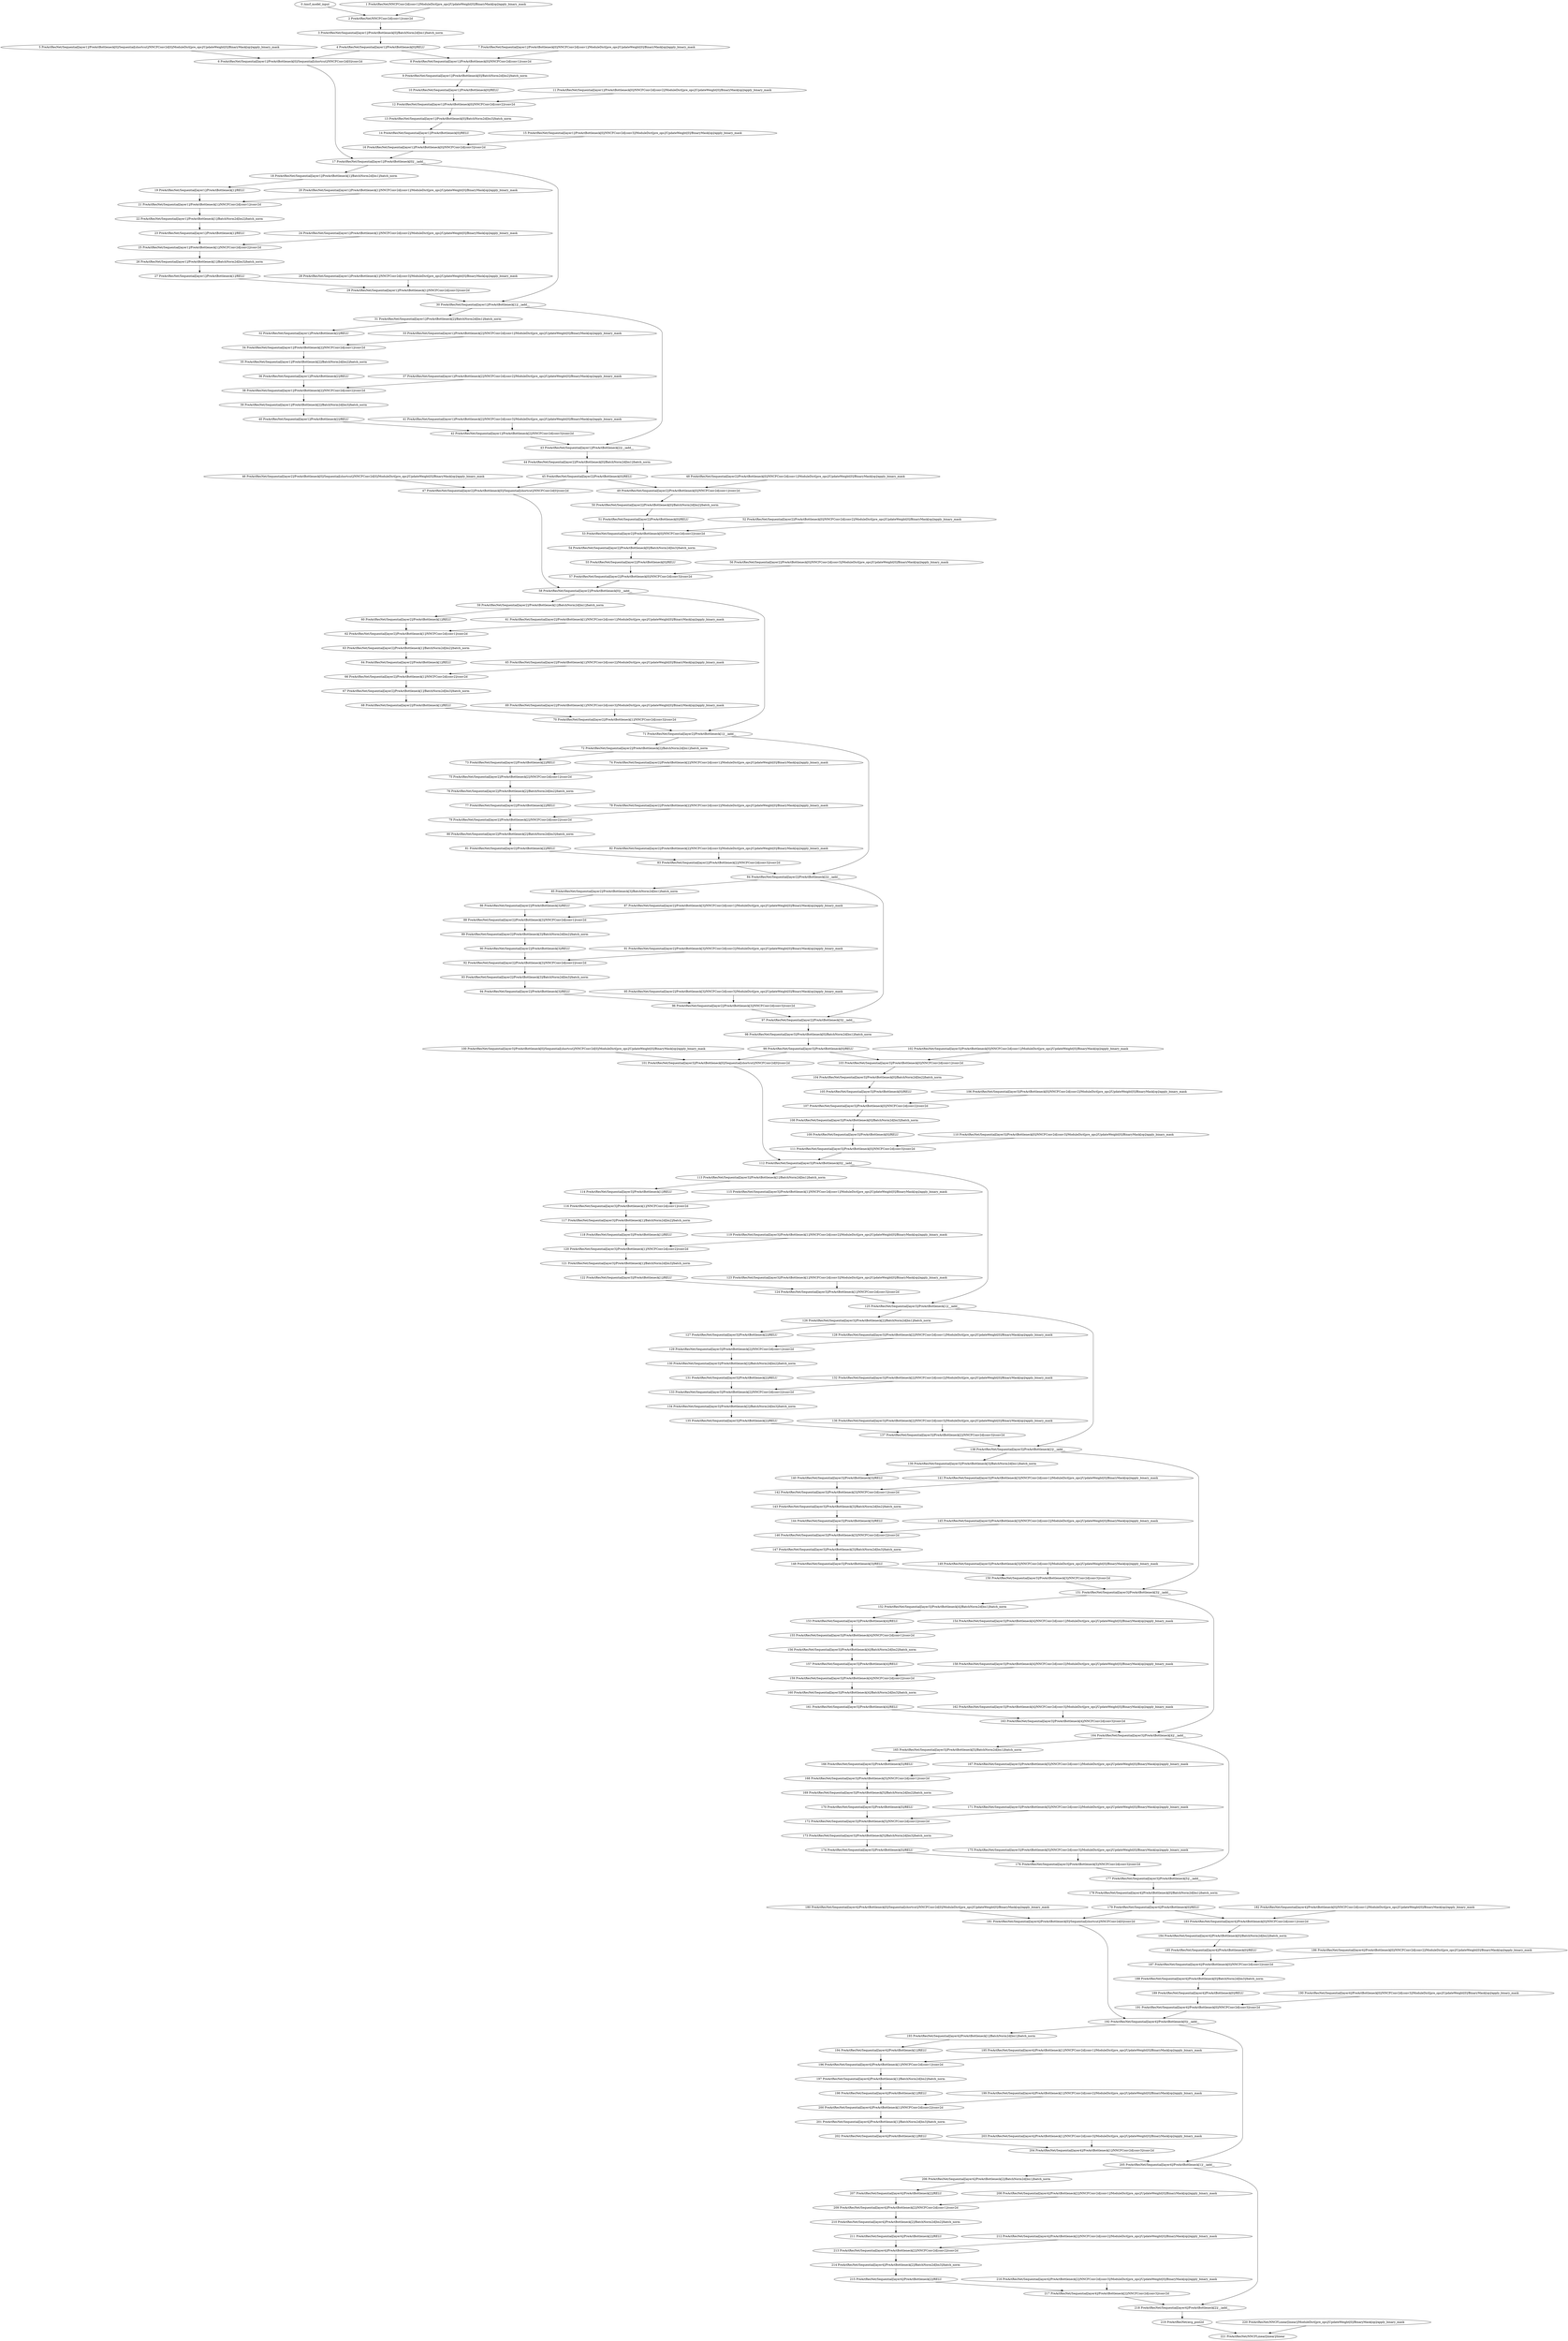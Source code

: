strict digraph  {
"0 /nncf_model_input" [id=0, scope="", type=nncf_model_input];
"1 PreActResNet/NNCFConv2d[conv1]/ModuleDict[pre_ops]/UpdateWeight[0]/BinaryMask[op]/apply_binary_mask" [id=1, scope="PreActResNet/NNCFConv2d[conv1]/ModuleDict[pre_ops]/UpdateWeight[0]/BinaryMask[op]", type=apply_binary_mask];
"2 PreActResNet/NNCFConv2d[conv1]/conv2d" [id=2, scope="PreActResNet/NNCFConv2d[conv1]", type=conv2d];
"3 PreActResNet/Sequential[layer1]/PreActBottleneck[0]/BatchNorm2d[bn1]/batch_norm" [id=3, scope="PreActResNet/Sequential[layer1]/PreActBottleneck[0]/BatchNorm2d[bn1]", type=batch_norm];
"4 PreActResNet/Sequential[layer1]/PreActBottleneck[0]/RELU" [id=4, scope="PreActResNet/Sequential[layer1]/PreActBottleneck[0]", type=RELU];
"5 PreActResNet/Sequential[layer1]/PreActBottleneck[0]/Sequential[shortcut]/NNCFConv2d[0]/ModuleDict[pre_ops]/UpdateWeight[0]/BinaryMask[op]/apply_binary_mask" [id=5, scope="PreActResNet/Sequential[layer1]/PreActBottleneck[0]/Sequential[shortcut]/NNCFConv2d[0]/ModuleDict[pre_ops]/UpdateWeight[0]/BinaryMask[op]", type=apply_binary_mask];
"6 PreActResNet/Sequential[layer1]/PreActBottleneck[0]/Sequential[shortcut]/NNCFConv2d[0]/conv2d" [id=6, scope="PreActResNet/Sequential[layer1]/PreActBottleneck[0]/Sequential[shortcut]/NNCFConv2d[0]", type=conv2d];
"7 PreActResNet/Sequential[layer1]/PreActBottleneck[0]/NNCFConv2d[conv1]/ModuleDict[pre_ops]/UpdateWeight[0]/BinaryMask[op]/apply_binary_mask" [id=7, scope="PreActResNet/Sequential[layer1]/PreActBottleneck[0]/NNCFConv2d[conv1]/ModuleDict[pre_ops]/UpdateWeight[0]/BinaryMask[op]", type=apply_binary_mask];
"8 PreActResNet/Sequential[layer1]/PreActBottleneck[0]/NNCFConv2d[conv1]/conv2d" [id=8, scope="PreActResNet/Sequential[layer1]/PreActBottleneck[0]/NNCFConv2d[conv1]", type=conv2d];
"9 PreActResNet/Sequential[layer1]/PreActBottleneck[0]/BatchNorm2d[bn2]/batch_norm" [id=9, scope="PreActResNet/Sequential[layer1]/PreActBottleneck[0]/BatchNorm2d[bn2]", type=batch_norm];
"10 PreActResNet/Sequential[layer1]/PreActBottleneck[0]/RELU" [id=10, scope="PreActResNet/Sequential[layer1]/PreActBottleneck[0]", type=RELU];
"11 PreActResNet/Sequential[layer1]/PreActBottleneck[0]/NNCFConv2d[conv2]/ModuleDict[pre_ops]/UpdateWeight[0]/BinaryMask[op]/apply_binary_mask" [id=11, scope="PreActResNet/Sequential[layer1]/PreActBottleneck[0]/NNCFConv2d[conv2]/ModuleDict[pre_ops]/UpdateWeight[0]/BinaryMask[op]", type=apply_binary_mask];
"12 PreActResNet/Sequential[layer1]/PreActBottleneck[0]/NNCFConv2d[conv2]/conv2d" [id=12, scope="PreActResNet/Sequential[layer1]/PreActBottleneck[0]/NNCFConv2d[conv2]", type=conv2d];
"13 PreActResNet/Sequential[layer1]/PreActBottleneck[0]/BatchNorm2d[bn3]/batch_norm" [id=13, scope="PreActResNet/Sequential[layer1]/PreActBottleneck[0]/BatchNorm2d[bn3]", type=batch_norm];
"14 PreActResNet/Sequential[layer1]/PreActBottleneck[0]/RELU" [id=14, scope="PreActResNet/Sequential[layer1]/PreActBottleneck[0]", type=RELU];
"15 PreActResNet/Sequential[layer1]/PreActBottleneck[0]/NNCFConv2d[conv3]/ModuleDict[pre_ops]/UpdateWeight[0]/BinaryMask[op]/apply_binary_mask" [id=15, scope="PreActResNet/Sequential[layer1]/PreActBottleneck[0]/NNCFConv2d[conv3]/ModuleDict[pre_ops]/UpdateWeight[0]/BinaryMask[op]", type=apply_binary_mask];
"16 PreActResNet/Sequential[layer1]/PreActBottleneck[0]/NNCFConv2d[conv3]/conv2d" [id=16, scope="PreActResNet/Sequential[layer1]/PreActBottleneck[0]/NNCFConv2d[conv3]", type=conv2d];
"17 PreActResNet/Sequential[layer1]/PreActBottleneck[0]/__iadd__" [id=17, scope="PreActResNet/Sequential[layer1]/PreActBottleneck[0]", type=__iadd__];
"18 PreActResNet/Sequential[layer1]/PreActBottleneck[1]/BatchNorm2d[bn1]/batch_norm" [id=18, scope="PreActResNet/Sequential[layer1]/PreActBottleneck[1]/BatchNorm2d[bn1]", type=batch_norm];
"19 PreActResNet/Sequential[layer1]/PreActBottleneck[1]/RELU" [id=19, scope="PreActResNet/Sequential[layer1]/PreActBottleneck[1]", type=RELU];
"20 PreActResNet/Sequential[layer1]/PreActBottleneck[1]/NNCFConv2d[conv1]/ModuleDict[pre_ops]/UpdateWeight[0]/BinaryMask[op]/apply_binary_mask" [id=20, scope="PreActResNet/Sequential[layer1]/PreActBottleneck[1]/NNCFConv2d[conv1]/ModuleDict[pre_ops]/UpdateWeight[0]/BinaryMask[op]", type=apply_binary_mask];
"21 PreActResNet/Sequential[layer1]/PreActBottleneck[1]/NNCFConv2d[conv1]/conv2d" [id=21, scope="PreActResNet/Sequential[layer1]/PreActBottleneck[1]/NNCFConv2d[conv1]", type=conv2d];
"22 PreActResNet/Sequential[layer1]/PreActBottleneck[1]/BatchNorm2d[bn2]/batch_norm" [id=22, scope="PreActResNet/Sequential[layer1]/PreActBottleneck[1]/BatchNorm2d[bn2]", type=batch_norm];
"23 PreActResNet/Sequential[layer1]/PreActBottleneck[1]/RELU" [id=23, scope="PreActResNet/Sequential[layer1]/PreActBottleneck[1]", type=RELU];
"24 PreActResNet/Sequential[layer1]/PreActBottleneck[1]/NNCFConv2d[conv2]/ModuleDict[pre_ops]/UpdateWeight[0]/BinaryMask[op]/apply_binary_mask" [id=24, scope="PreActResNet/Sequential[layer1]/PreActBottleneck[1]/NNCFConv2d[conv2]/ModuleDict[pre_ops]/UpdateWeight[0]/BinaryMask[op]", type=apply_binary_mask];
"25 PreActResNet/Sequential[layer1]/PreActBottleneck[1]/NNCFConv2d[conv2]/conv2d" [id=25, scope="PreActResNet/Sequential[layer1]/PreActBottleneck[1]/NNCFConv2d[conv2]", type=conv2d];
"26 PreActResNet/Sequential[layer1]/PreActBottleneck[1]/BatchNorm2d[bn3]/batch_norm" [id=26, scope="PreActResNet/Sequential[layer1]/PreActBottleneck[1]/BatchNorm2d[bn3]", type=batch_norm];
"27 PreActResNet/Sequential[layer1]/PreActBottleneck[1]/RELU" [id=27, scope="PreActResNet/Sequential[layer1]/PreActBottleneck[1]", type=RELU];
"28 PreActResNet/Sequential[layer1]/PreActBottleneck[1]/NNCFConv2d[conv3]/ModuleDict[pre_ops]/UpdateWeight[0]/BinaryMask[op]/apply_binary_mask" [id=28, scope="PreActResNet/Sequential[layer1]/PreActBottleneck[1]/NNCFConv2d[conv3]/ModuleDict[pre_ops]/UpdateWeight[0]/BinaryMask[op]", type=apply_binary_mask];
"29 PreActResNet/Sequential[layer1]/PreActBottleneck[1]/NNCFConv2d[conv3]/conv2d" [id=29, scope="PreActResNet/Sequential[layer1]/PreActBottleneck[1]/NNCFConv2d[conv3]", type=conv2d];
"30 PreActResNet/Sequential[layer1]/PreActBottleneck[1]/__iadd__" [id=30, scope="PreActResNet/Sequential[layer1]/PreActBottleneck[1]", type=__iadd__];
"31 PreActResNet/Sequential[layer1]/PreActBottleneck[2]/BatchNorm2d[bn1]/batch_norm" [id=31, scope="PreActResNet/Sequential[layer1]/PreActBottleneck[2]/BatchNorm2d[bn1]", type=batch_norm];
"32 PreActResNet/Sequential[layer1]/PreActBottleneck[2]/RELU" [id=32, scope="PreActResNet/Sequential[layer1]/PreActBottleneck[2]", type=RELU];
"33 PreActResNet/Sequential[layer1]/PreActBottleneck[2]/NNCFConv2d[conv1]/ModuleDict[pre_ops]/UpdateWeight[0]/BinaryMask[op]/apply_binary_mask" [id=33, scope="PreActResNet/Sequential[layer1]/PreActBottleneck[2]/NNCFConv2d[conv1]/ModuleDict[pre_ops]/UpdateWeight[0]/BinaryMask[op]", type=apply_binary_mask];
"34 PreActResNet/Sequential[layer1]/PreActBottleneck[2]/NNCFConv2d[conv1]/conv2d" [id=34, scope="PreActResNet/Sequential[layer1]/PreActBottleneck[2]/NNCFConv2d[conv1]", type=conv2d];
"35 PreActResNet/Sequential[layer1]/PreActBottleneck[2]/BatchNorm2d[bn2]/batch_norm" [id=35, scope="PreActResNet/Sequential[layer1]/PreActBottleneck[2]/BatchNorm2d[bn2]", type=batch_norm];
"36 PreActResNet/Sequential[layer1]/PreActBottleneck[2]/RELU" [id=36, scope="PreActResNet/Sequential[layer1]/PreActBottleneck[2]", type=RELU];
"37 PreActResNet/Sequential[layer1]/PreActBottleneck[2]/NNCFConv2d[conv2]/ModuleDict[pre_ops]/UpdateWeight[0]/BinaryMask[op]/apply_binary_mask" [id=37, scope="PreActResNet/Sequential[layer1]/PreActBottleneck[2]/NNCFConv2d[conv2]/ModuleDict[pre_ops]/UpdateWeight[0]/BinaryMask[op]", type=apply_binary_mask];
"38 PreActResNet/Sequential[layer1]/PreActBottleneck[2]/NNCFConv2d[conv2]/conv2d" [id=38, scope="PreActResNet/Sequential[layer1]/PreActBottleneck[2]/NNCFConv2d[conv2]", type=conv2d];
"39 PreActResNet/Sequential[layer1]/PreActBottleneck[2]/BatchNorm2d[bn3]/batch_norm" [id=39, scope="PreActResNet/Sequential[layer1]/PreActBottleneck[2]/BatchNorm2d[bn3]", type=batch_norm];
"40 PreActResNet/Sequential[layer1]/PreActBottleneck[2]/RELU" [id=40, scope="PreActResNet/Sequential[layer1]/PreActBottleneck[2]", type=RELU];
"41 PreActResNet/Sequential[layer1]/PreActBottleneck[2]/NNCFConv2d[conv3]/ModuleDict[pre_ops]/UpdateWeight[0]/BinaryMask[op]/apply_binary_mask" [id=41, scope="PreActResNet/Sequential[layer1]/PreActBottleneck[2]/NNCFConv2d[conv3]/ModuleDict[pre_ops]/UpdateWeight[0]/BinaryMask[op]", type=apply_binary_mask];
"42 PreActResNet/Sequential[layer1]/PreActBottleneck[2]/NNCFConv2d[conv3]/conv2d" [id=42, scope="PreActResNet/Sequential[layer1]/PreActBottleneck[2]/NNCFConv2d[conv3]", type=conv2d];
"43 PreActResNet/Sequential[layer1]/PreActBottleneck[2]/__iadd__" [id=43, scope="PreActResNet/Sequential[layer1]/PreActBottleneck[2]", type=__iadd__];
"44 PreActResNet/Sequential[layer2]/PreActBottleneck[0]/BatchNorm2d[bn1]/batch_norm" [id=44, scope="PreActResNet/Sequential[layer2]/PreActBottleneck[0]/BatchNorm2d[bn1]", type=batch_norm];
"45 PreActResNet/Sequential[layer2]/PreActBottleneck[0]/RELU" [id=45, scope="PreActResNet/Sequential[layer2]/PreActBottleneck[0]", type=RELU];
"46 PreActResNet/Sequential[layer2]/PreActBottleneck[0]/Sequential[shortcut]/NNCFConv2d[0]/ModuleDict[pre_ops]/UpdateWeight[0]/BinaryMask[op]/apply_binary_mask" [id=46, scope="PreActResNet/Sequential[layer2]/PreActBottleneck[0]/Sequential[shortcut]/NNCFConv2d[0]/ModuleDict[pre_ops]/UpdateWeight[0]/BinaryMask[op]", type=apply_binary_mask];
"47 PreActResNet/Sequential[layer2]/PreActBottleneck[0]/Sequential[shortcut]/NNCFConv2d[0]/conv2d" [id=47, scope="PreActResNet/Sequential[layer2]/PreActBottleneck[0]/Sequential[shortcut]/NNCFConv2d[0]", type=conv2d];
"48 PreActResNet/Sequential[layer2]/PreActBottleneck[0]/NNCFConv2d[conv1]/ModuleDict[pre_ops]/UpdateWeight[0]/BinaryMask[op]/apply_binary_mask" [id=48, scope="PreActResNet/Sequential[layer2]/PreActBottleneck[0]/NNCFConv2d[conv1]/ModuleDict[pre_ops]/UpdateWeight[0]/BinaryMask[op]", type=apply_binary_mask];
"49 PreActResNet/Sequential[layer2]/PreActBottleneck[0]/NNCFConv2d[conv1]/conv2d" [id=49, scope="PreActResNet/Sequential[layer2]/PreActBottleneck[0]/NNCFConv2d[conv1]", type=conv2d];
"50 PreActResNet/Sequential[layer2]/PreActBottleneck[0]/BatchNorm2d[bn2]/batch_norm" [id=50, scope="PreActResNet/Sequential[layer2]/PreActBottleneck[0]/BatchNorm2d[bn2]", type=batch_norm];
"51 PreActResNet/Sequential[layer2]/PreActBottleneck[0]/RELU" [id=51, scope="PreActResNet/Sequential[layer2]/PreActBottleneck[0]", type=RELU];
"52 PreActResNet/Sequential[layer2]/PreActBottleneck[0]/NNCFConv2d[conv2]/ModuleDict[pre_ops]/UpdateWeight[0]/BinaryMask[op]/apply_binary_mask" [id=52, scope="PreActResNet/Sequential[layer2]/PreActBottleneck[0]/NNCFConv2d[conv2]/ModuleDict[pre_ops]/UpdateWeight[0]/BinaryMask[op]", type=apply_binary_mask];
"53 PreActResNet/Sequential[layer2]/PreActBottleneck[0]/NNCFConv2d[conv2]/conv2d" [id=53, scope="PreActResNet/Sequential[layer2]/PreActBottleneck[0]/NNCFConv2d[conv2]", type=conv2d];
"54 PreActResNet/Sequential[layer2]/PreActBottleneck[0]/BatchNorm2d[bn3]/batch_norm" [id=54, scope="PreActResNet/Sequential[layer2]/PreActBottleneck[0]/BatchNorm2d[bn3]", type=batch_norm];
"55 PreActResNet/Sequential[layer2]/PreActBottleneck[0]/RELU" [id=55, scope="PreActResNet/Sequential[layer2]/PreActBottleneck[0]", type=RELU];
"56 PreActResNet/Sequential[layer2]/PreActBottleneck[0]/NNCFConv2d[conv3]/ModuleDict[pre_ops]/UpdateWeight[0]/BinaryMask[op]/apply_binary_mask" [id=56, scope="PreActResNet/Sequential[layer2]/PreActBottleneck[0]/NNCFConv2d[conv3]/ModuleDict[pre_ops]/UpdateWeight[0]/BinaryMask[op]", type=apply_binary_mask];
"57 PreActResNet/Sequential[layer2]/PreActBottleneck[0]/NNCFConv2d[conv3]/conv2d" [id=57, scope="PreActResNet/Sequential[layer2]/PreActBottleneck[0]/NNCFConv2d[conv3]", type=conv2d];
"58 PreActResNet/Sequential[layer2]/PreActBottleneck[0]/__iadd__" [id=58, scope="PreActResNet/Sequential[layer2]/PreActBottleneck[0]", type=__iadd__];
"59 PreActResNet/Sequential[layer2]/PreActBottleneck[1]/BatchNorm2d[bn1]/batch_norm" [id=59, scope="PreActResNet/Sequential[layer2]/PreActBottleneck[1]/BatchNorm2d[bn1]", type=batch_norm];
"60 PreActResNet/Sequential[layer2]/PreActBottleneck[1]/RELU" [id=60, scope="PreActResNet/Sequential[layer2]/PreActBottleneck[1]", type=RELU];
"61 PreActResNet/Sequential[layer2]/PreActBottleneck[1]/NNCFConv2d[conv1]/ModuleDict[pre_ops]/UpdateWeight[0]/BinaryMask[op]/apply_binary_mask" [id=61, scope="PreActResNet/Sequential[layer2]/PreActBottleneck[1]/NNCFConv2d[conv1]/ModuleDict[pre_ops]/UpdateWeight[0]/BinaryMask[op]", type=apply_binary_mask];
"62 PreActResNet/Sequential[layer2]/PreActBottleneck[1]/NNCFConv2d[conv1]/conv2d" [id=62, scope="PreActResNet/Sequential[layer2]/PreActBottleneck[1]/NNCFConv2d[conv1]", type=conv2d];
"63 PreActResNet/Sequential[layer2]/PreActBottleneck[1]/BatchNorm2d[bn2]/batch_norm" [id=63, scope="PreActResNet/Sequential[layer2]/PreActBottleneck[1]/BatchNorm2d[bn2]", type=batch_norm];
"64 PreActResNet/Sequential[layer2]/PreActBottleneck[1]/RELU" [id=64, scope="PreActResNet/Sequential[layer2]/PreActBottleneck[1]", type=RELU];
"65 PreActResNet/Sequential[layer2]/PreActBottleneck[1]/NNCFConv2d[conv2]/ModuleDict[pre_ops]/UpdateWeight[0]/BinaryMask[op]/apply_binary_mask" [id=65, scope="PreActResNet/Sequential[layer2]/PreActBottleneck[1]/NNCFConv2d[conv2]/ModuleDict[pre_ops]/UpdateWeight[0]/BinaryMask[op]", type=apply_binary_mask];
"66 PreActResNet/Sequential[layer2]/PreActBottleneck[1]/NNCFConv2d[conv2]/conv2d" [id=66, scope="PreActResNet/Sequential[layer2]/PreActBottleneck[1]/NNCFConv2d[conv2]", type=conv2d];
"67 PreActResNet/Sequential[layer2]/PreActBottleneck[1]/BatchNorm2d[bn3]/batch_norm" [id=67, scope="PreActResNet/Sequential[layer2]/PreActBottleneck[1]/BatchNorm2d[bn3]", type=batch_norm];
"68 PreActResNet/Sequential[layer2]/PreActBottleneck[1]/RELU" [id=68, scope="PreActResNet/Sequential[layer2]/PreActBottleneck[1]", type=RELU];
"69 PreActResNet/Sequential[layer2]/PreActBottleneck[1]/NNCFConv2d[conv3]/ModuleDict[pre_ops]/UpdateWeight[0]/BinaryMask[op]/apply_binary_mask" [id=69, scope="PreActResNet/Sequential[layer2]/PreActBottleneck[1]/NNCFConv2d[conv3]/ModuleDict[pre_ops]/UpdateWeight[0]/BinaryMask[op]", type=apply_binary_mask];
"70 PreActResNet/Sequential[layer2]/PreActBottleneck[1]/NNCFConv2d[conv3]/conv2d" [id=70, scope="PreActResNet/Sequential[layer2]/PreActBottleneck[1]/NNCFConv2d[conv3]", type=conv2d];
"71 PreActResNet/Sequential[layer2]/PreActBottleneck[1]/__iadd__" [id=71, scope="PreActResNet/Sequential[layer2]/PreActBottleneck[1]", type=__iadd__];
"72 PreActResNet/Sequential[layer2]/PreActBottleneck[2]/BatchNorm2d[bn1]/batch_norm" [id=72, scope="PreActResNet/Sequential[layer2]/PreActBottleneck[2]/BatchNorm2d[bn1]", type=batch_norm];
"73 PreActResNet/Sequential[layer2]/PreActBottleneck[2]/RELU" [id=73, scope="PreActResNet/Sequential[layer2]/PreActBottleneck[2]", type=RELU];
"74 PreActResNet/Sequential[layer2]/PreActBottleneck[2]/NNCFConv2d[conv1]/ModuleDict[pre_ops]/UpdateWeight[0]/BinaryMask[op]/apply_binary_mask" [id=74, scope="PreActResNet/Sequential[layer2]/PreActBottleneck[2]/NNCFConv2d[conv1]/ModuleDict[pre_ops]/UpdateWeight[0]/BinaryMask[op]", type=apply_binary_mask];
"75 PreActResNet/Sequential[layer2]/PreActBottleneck[2]/NNCFConv2d[conv1]/conv2d" [id=75, scope="PreActResNet/Sequential[layer2]/PreActBottleneck[2]/NNCFConv2d[conv1]", type=conv2d];
"76 PreActResNet/Sequential[layer2]/PreActBottleneck[2]/BatchNorm2d[bn2]/batch_norm" [id=76, scope="PreActResNet/Sequential[layer2]/PreActBottleneck[2]/BatchNorm2d[bn2]", type=batch_norm];
"77 PreActResNet/Sequential[layer2]/PreActBottleneck[2]/RELU" [id=77, scope="PreActResNet/Sequential[layer2]/PreActBottleneck[2]", type=RELU];
"78 PreActResNet/Sequential[layer2]/PreActBottleneck[2]/NNCFConv2d[conv2]/ModuleDict[pre_ops]/UpdateWeight[0]/BinaryMask[op]/apply_binary_mask" [id=78, scope="PreActResNet/Sequential[layer2]/PreActBottleneck[2]/NNCFConv2d[conv2]/ModuleDict[pre_ops]/UpdateWeight[0]/BinaryMask[op]", type=apply_binary_mask];
"79 PreActResNet/Sequential[layer2]/PreActBottleneck[2]/NNCFConv2d[conv2]/conv2d" [id=79, scope="PreActResNet/Sequential[layer2]/PreActBottleneck[2]/NNCFConv2d[conv2]", type=conv2d];
"80 PreActResNet/Sequential[layer2]/PreActBottleneck[2]/BatchNorm2d[bn3]/batch_norm" [id=80, scope="PreActResNet/Sequential[layer2]/PreActBottleneck[2]/BatchNorm2d[bn3]", type=batch_norm];
"81 PreActResNet/Sequential[layer2]/PreActBottleneck[2]/RELU" [id=81, scope="PreActResNet/Sequential[layer2]/PreActBottleneck[2]", type=RELU];
"82 PreActResNet/Sequential[layer2]/PreActBottleneck[2]/NNCFConv2d[conv3]/ModuleDict[pre_ops]/UpdateWeight[0]/BinaryMask[op]/apply_binary_mask" [id=82, scope="PreActResNet/Sequential[layer2]/PreActBottleneck[2]/NNCFConv2d[conv3]/ModuleDict[pre_ops]/UpdateWeight[0]/BinaryMask[op]", type=apply_binary_mask];
"83 PreActResNet/Sequential[layer2]/PreActBottleneck[2]/NNCFConv2d[conv3]/conv2d" [id=83, scope="PreActResNet/Sequential[layer2]/PreActBottleneck[2]/NNCFConv2d[conv3]", type=conv2d];
"84 PreActResNet/Sequential[layer2]/PreActBottleneck[2]/__iadd__" [id=84, scope="PreActResNet/Sequential[layer2]/PreActBottleneck[2]", type=__iadd__];
"85 PreActResNet/Sequential[layer2]/PreActBottleneck[3]/BatchNorm2d[bn1]/batch_norm" [id=85, scope="PreActResNet/Sequential[layer2]/PreActBottleneck[3]/BatchNorm2d[bn1]", type=batch_norm];
"86 PreActResNet/Sequential[layer2]/PreActBottleneck[3]/RELU" [id=86, scope="PreActResNet/Sequential[layer2]/PreActBottleneck[3]", type=RELU];
"87 PreActResNet/Sequential[layer2]/PreActBottleneck[3]/NNCFConv2d[conv1]/ModuleDict[pre_ops]/UpdateWeight[0]/BinaryMask[op]/apply_binary_mask" [id=87, scope="PreActResNet/Sequential[layer2]/PreActBottleneck[3]/NNCFConv2d[conv1]/ModuleDict[pre_ops]/UpdateWeight[0]/BinaryMask[op]", type=apply_binary_mask];
"88 PreActResNet/Sequential[layer2]/PreActBottleneck[3]/NNCFConv2d[conv1]/conv2d" [id=88, scope="PreActResNet/Sequential[layer2]/PreActBottleneck[3]/NNCFConv2d[conv1]", type=conv2d];
"89 PreActResNet/Sequential[layer2]/PreActBottleneck[3]/BatchNorm2d[bn2]/batch_norm" [id=89, scope="PreActResNet/Sequential[layer2]/PreActBottleneck[3]/BatchNorm2d[bn2]", type=batch_norm];
"90 PreActResNet/Sequential[layer2]/PreActBottleneck[3]/RELU" [id=90, scope="PreActResNet/Sequential[layer2]/PreActBottleneck[3]", type=RELU];
"91 PreActResNet/Sequential[layer2]/PreActBottleneck[3]/NNCFConv2d[conv2]/ModuleDict[pre_ops]/UpdateWeight[0]/BinaryMask[op]/apply_binary_mask" [id=91, scope="PreActResNet/Sequential[layer2]/PreActBottleneck[3]/NNCFConv2d[conv2]/ModuleDict[pre_ops]/UpdateWeight[0]/BinaryMask[op]", type=apply_binary_mask];
"92 PreActResNet/Sequential[layer2]/PreActBottleneck[3]/NNCFConv2d[conv2]/conv2d" [id=92, scope="PreActResNet/Sequential[layer2]/PreActBottleneck[3]/NNCFConv2d[conv2]", type=conv2d];
"93 PreActResNet/Sequential[layer2]/PreActBottleneck[3]/BatchNorm2d[bn3]/batch_norm" [id=93, scope="PreActResNet/Sequential[layer2]/PreActBottleneck[3]/BatchNorm2d[bn3]", type=batch_norm];
"94 PreActResNet/Sequential[layer2]/PreActBottleneck[3]/RELU" [id=94, scope="PreActResNet/Sequential[layer2]/PreActBottleneck[3]", type=RELU];
"95 PreActResNet/Sequential[layer2]/PreActBottleneck[3]/NNCFConv2d[conv3]/ModuleDict[pre_ops]/UpdateWeight[0]/BinaryMask[op]/apply_binary_mask" [id=95, scope="PreActResNet/Sequential[layer2]/PreActBottleneck[3]/NNCFConv2d[conv3]/ModuleDict[pre_ops]/UpdateWeight[0]/BinaryMask[op]", type=apply_binary_mask];
"96 PreActResNet/Sequential[layer2]/PreActBottleneck[3]/NNCFConv2d[conv3]/conv2d" [id=96, scope="PreActResNet/Sequential[layer2]/PreActBottleneck[3]/NNCFConv2d[conv3]", type=conv2d];
"97 PreActResNet/Sequential[layer2]/PreActBottleneck[3]/__iadd__" [id=97, scope="PreActResNet/Sequential[layer2]/PreActBottleneck[3]", type=__iadd__];
"98 PreActResNet/Sequential[layer3]/PreActBottleneck[0]/BatchNorm2d[bn1]/batch_norm" [id=98, scope="PreActResNet/Sequential[layer3]/PreActBottleneck[0]/BatchNorm2d[bn1]", type=batch_norm];
"99 PreActResNet/Sequential[layer3]/PreActBottleneck[0]/RELU" [id=99, scope="PreActResNet/Sequential[layer3]/PreActBottleneck[0]", type=RELU];
"100 PreActResNet/Sequential[layer3]/PreActBottleneck[0]/Sequential[shortcut]/NNCFConv2d[0]/ModuleDict[pre_ops]/UpdateWeight[0]/BinaryMask[op]/apply_binary_mask" [id=100, scope="PreActResNet/Sequential[layer3]/PreActBottleneck[0]/Sequential[shortcut]/NNCFConv2d[0]/ModuleDict[pre_ops]/UpdateWeight[0]/BinaryMask[op]", type=apply_binary_mask];
"101 PreActResNet/Sequential[layer3]/PreActBottleneck[0]/Sequential[shortcut]/NNCFConv2d[0]/conv2d" [id=101, scope="PreActResNet/Sequential[layer3]/PreActBottleneck[0]/Sequential[shortcut]/NNCFConv2d[0]", type=conv2d];
"102 PreActResNet/Sequential[layer3]/PreActBottleneck[0]/NNCFConv2d[conv1]/ModuleDict[pre_ops]/UpdateWeight[0]/BinaryMask[op]/apply_binary_mask" [id=102, scope="PreActResNet/Sequential[layer3]/PreActBottleneck[0]/NNCFConv2d[conv1]/ModuleDict[pre_ops]/UpdateWeight[0]/BinaryMask[op]", type=apply_binary_mask];
"103 PreActResNet/Sequential[layer3]/PreActBottleneck[0]/NNCFConv2d[conv1]/conv2d" [id=103, scope="PreActResNet/Sequential[layer3]/PreActBottleneck[0]/NNCFConv2d[conv1]", type=conv2d];
"104 PreActResNet/Sequential[layer3]/PreActBottleneck[0]/BatchNorm2d[bn2]/batch_norm" [id=104, scope="PreActResNet/Sequential[layer3]/PreActBottleneck[0]/BatchNorm2d[bn2]", type=batch_norm];
"105 PreActResNet/Sequential[layer3]/PreActBottleneck[0]/RELU" [id=105, scope="PreActResNet/Sequential[layer3]/PreActBottleneck[0]", type=RELU];
"106 PreActResNet/Sequential[layer3]/PreActBottleneck[0]/NNCFConv2d[conv2]/ModuleDict[pre_ops]/UpdateWeight[0]/BinaryMask[op]/apply_binary_mask" [id=106, scope="PreActResNet/Sequential[layer3]/PreActBottleneck[0]/NNCFConv2d[conv2]/ModuleDict[pre_ops]/UpdateWeight[0]/BinaryMask[op]", type=apply_binary_mask];
"107 PreActResNet/Sequential[layer3]/PreActBottleneck[0]/NNCFConv2d[conv2]/conv2d" [id=107, scope="PreActResNet/Sequential[layer3]/PreActBottleneck[0]/NNCFConv2d[conv2]", type=conv2d];
"108 PreActResNet/Sequential[layer3]/PreActBottleneck[0]/BatchNorm2d[bn3]/batch_norm" [id=108, scope="PreActResNet/Sequential[layer3]/PreActBottleneck[0]/BatchNorm2d[bn3]", type=batch_norm];
"109 PreActResNet/Sequential[layer3]/PreActBottleneck[0]/RELU" [id=109, scope="PreActResNet/Sequential[layer3]/PreActBottleneck[0]", type=RELU];
"110 PreActResNet/Sequential[layer3]/PreActBottleneck[0]/NNCFConv2d[conv3]/ModuleDict[pre_ops]/UpdateWeight[0]/BinaryMask[op]/apply_binary_mask" [id=110, scope="PreActResNet/Sequential[layer3]/PreActBottleneck[0]/NNCFConv2d[conv3]/ModuleDict[pre_ops]/UpdateWeight[0]/BinaryMask[op]", type=apply_binary_mask];
"111 PreActResNet/Sequential[layer3]/PreActBottleneck[0]/NNCFConv2d[conv3]/conv2d" [id=111, scope="PreActResNet/Sequential[layer3]/PreActBottleneck[0]/NNCFConv2d[conv3]", type=conv2d];
"112 PreActResNet/Sequential[layer3]/PreActBottleneck[0]/__iadd__" [id=112, scope="PreActResNet/Sequential[layer3]/PreActBottleneck[0]", type=__iadd__];
"113 PreActResNet/Sequential[layer3]/PreActBottleneck[1]/BatchNorm2d[bn1]/batch_norm" [id=113, scope="PreActResNet/Sequential[layer3]/PreActBottleneck[1]/BatchNorm2d[bn1]", type=batch_norm];
"114 PreActResNet/Sequential[layer3]/PreActBottleneck[1]/RELU" [id=114, scope="PreActResNet/Sequential[layer3]/PreActBottleneck[1]", type=RELU];
"115 PreActResNet/Sequential[layer3]/PreActBottleneck[1]/NNCFConv2d[conv1]/ModuleDict[pre_ops]/UpdateWeight[0]/BinaryMask[op]/apply_binary_mask" [id=115, scope="PreActResNet/Sequential[layer3]/PreActBottleneck[1]/NNCFConv2d[conv1]/ModuleDict[pre_ops]/UpdateWeight[0]/BinaryMask[op]", type=apply_binary_mask];
"116 PreActResNet/Sequential[layer3]/PreActBottleneck[1]/NNCFConv2d[conv1]/conv2d" [id=116, scope="PreActResNet/Sequential[layer3]/PreActBottleneck[1]/NNCFConv2d[conv1]", type=conv2d];
"117 PreActResNet/Sequential[layer3]/PreActBottleneck[1]/BatchNorm2d[bn2]/batch_norm" [id=117, scope="PreActResNet/Sequential[layer3]/PreActBottleneck[1]/BatchNorm2d[bn2]", type=batch_norm];
"118 PreActResNet/Sequential[layer3]/PreActBottleneck[1]/RELU" [id=118, scope="PreActResNet/Sequential[layer3]/PreActBottleneck[1]", type=RELU];
"119 PreActResNet/Sequential[layer3]/PreActBottleneck[1]/NNCFConv2d[conv2]/ModuleDict[pre_ops]/UpdateWeight[0]/BinaryMask[op]/apply_binary_mask" [id=119, scope="PreActResNet/Sequential[layer3]/PreActBottleneck[1]/NNCFConv2d[conv2]/ModuleDict[pre_ops]/UpdateWeight[0]/BinaryMask[op]", type=apply_binary_mask];
"120 PreActResNet/Sequential[layer3]/PreActBottleneck[1]/NNCFConv2d[conv2]/conv2d" [id=120, scope="PreActResNet/Sequential[layer3]/PreActBottleneck[1]/NNCFConv2d[conv2]", type=conv2d];
"121 PreActResNet/Sequential[layer3]/PreActBottleneck[1]/BatchNorm2d[bn3]/batch_norm" [id=121, scope="PreActResNet/Sequential[layer3]/PreActBottleneck[1]/BatchNorm2d[bn3]", type=batch_norm];
"122 PreActResNet/Sequential[layer3]/PreActBottleneck[1]/RELU" [id=122, scope="PreActResNet/Sequential[layer3]/PreActBottleneck[1]", type=RELU];
"123 PreActResNet/Sequential[layer3]/PreActBottleneck[1]/NNCFConv2d[conv3]/ModuleDict[pre_ops]/UpdateWeight[0]/BinaryMask[op]/apply_binary_mask" [id=123, scope="PreActResNet/Sequential[layer3]/PreActBottleneck[1]/NNCFConv2d[conv3]/ModuleDict[pre_ops]/UpdateWeight[0]/BinaryMask[op]", type=apply_binary_mask];
"124 PreActResNet/Sequential[layer3]/PreActBottleneck[1]/NNCFConv2d[conv3]/conv2d" [id=124, scope="PreActResNet/Sequential[layer3]/PreActBottleneck[1]/NNCFConv2d[conv3]", type=conv2d];
"125 PreActResNet/Sequential[layer3]/PreActBottleneck[1]/__iadd__" [id=125, scope="PreActResNet/Sequential[layer3]/PreActBottleneck[1]", type=__iadd__];
"126 PreActResNet/Sequential[layer3]/PreActBottleneck[2]/BatchNorm2d[bn1]/batch_norm" [id=126, scope="PreActResNet/Sequential[layer3]/PreActBottleneck[2]/BatchNorm2d[bn1]", type=batch_norm];
"127 PreActResNet/Sequential[layer3]/PreActBottleneck[2]/RELU" [id=127, scope="PreActResNet/Sequential[layer3]/PreActBottleneck[2]", type=RELU];
"128 PreActResNet/Sequential[layer3]/PreActBottleneck[2]/NNCFConv2d[conv1]/ModuleDict[pre_ops]/UpdateWeight[0]/BinaryMask[op]/apply_binary_mask" [id=128, scope="PreActResNet/Sequential[layer3]/PreActBottleneck[2]/NNCFConv2d[conv1]/ModuleDict[pre_ops]/UpdateWeight[0]/BinaryMask[op]", type=apply_binary_mask];
"129 PreActResNet/Sequential[layer3]/PreActBottleneck[2]/NNCFConv2d[conv1]/conv2d" [id=129, scope="PreActResNet/Sequential[layer3]/PreActBottleneck[2]/NNCFConv2d[conv1]", type=conv2d];
"130 PreActResNet/Sequential[layer3]/PreActBottleneck[2]/BatchNorm2d[bn2]/batch_norm" [id=130, scope="PreActResNet/Sequential[layer3]/PreActBottleneck[2]/BatchNorm2d[bn2]", type=batch_norm];
"131 PreActResNet/Sequential[layer3]/PreActBottleneck[2]/RELU" [id=131, scope="PreActResNet/Sequential[layer3]/PreActBottleneck[2]", type=RELU];
"132 PreActResNet/Sequential[layer3]/PreActBottleneck[2]/NNCFConv2d[conv2]/ModuleDict[pre_ops]/UpdateWeight[0]/BinaryMask[op]/apply_binary_mask" [id=132, scope="PreActResNet/Sequential[layer3]/PreActBottleneck[2]/NNCFConv2d[conv2]/ModuleDict[pre_ops]/UpdateWeight[0]/BinaryMask[op]", type=apply_binary_mask];
"133 PreActResNet/Sequential[layer3]/PreActBottleneck[2]/NNCFConv2d[conv2]/conv2d" [id=133, scope="PreActResNet/Sequential[layer3]/PreActBottleneck[2]/NNCFConv2d[conv2]", type=conv2d];
"134 PreActResNet/Sequential[layer3]/PreActBottleneck[2]/BatchNorm2d[bn3]/batch_norm" [id=134, scope="PreActResNet/Sequential[layer3]/PreActBottleneck[2]/BatchNorm2d[bn3]", type=batch_norm];
"135 PreActResNet/Sequential[layer3]/PreActBottleneck[2]/RELU" [id=135, scope="PreActResNet/Sequential[layer3]/PreActBottleneck[2]", type=RELU];
"136 PreActResNet/Sequential[layer3]/PreActBottleneck[2]/NNCFConv2d[conv3]/ModuleDict[pre_ops]/UpdateWeight[0]/BinaryMask[op]/apply_binary_mask" [id=136, scope="PreActResNet/Sequential[layer3]/PreActBottleneck[2]/NNCFConv2d[conv3]/ModuleDict[pre_ops]/UpdateWeight[0]/BinaryMask[op]", type=apply_binary_mask];
"137 PreActResNet/Sequential[layer3]/PreActBottleneck[2]/NNCFConv2d[conv3]/conv2d" [id=137, scope="PreActResNet/Sequential[layer3]/PreActBottleneck[2]/NNCFConv2d[conv3]", type=conv2d];
"138 PreActResNet/Sequential[layer3]/PreActBottleneck[2]/__iadd__" [id=138, scope="PreActResNet/Sequential[layer3]/PreActBottleneck[2]", type=__iadd__];
"139 PreActResNet/Sequential[layer3]/PreActBottleneck[3]/BatchNorm2d[bn1]/batch_norm" [id=139, scope="PreActResNet/Sequential[layer3]/PreActBottleneck[3]/BatchNorm2d[bn1]", type=batch_norm];
"140 PreActResNet/Sequential[layer3]/PreActBottleneck[3]/RELU" [id=140, scope="PreActResNet/Sequential[layer3]/PreActBottleneck[3]", type=RELU];
"141 PreActResNet/Sequential[layer3]/PreActBottleneck[3]/NNCFConv2d[conv1]/ModuleDict[pre_ops]/UpdateWeight[0]/BinaryMask[op]/apply_binary_mask" [id=141, scope="PreActResNet/Sequential[layer3]/PreActBottleneck[3]/NNCFConv2d[conv1]/ModuleDict[pre_ops]/UpdateWeight[0]/BinaryMask[op]", type=apply_binary_mask];
"142 PreActResNet/Sequential[layer3]/PreActBottleneck[3]/NNCFConv2d[conv1]/conv2d" [id=142, scope="PreActResNet/Sequential[layer3]/PreActBottleneck[3]/NNCFConv2d[conv1]", type=conv2d];
"143 PreActResNet/Sequential[layer3]/PreActBottleneck[3]/BatchNorm2d[bn2]/batch_norm" [id=143, scope="PreActResNet/Sequential[layer3]/PreActBottleneck[3]/BatchNorm2d[bn2]", type=batch_norm];
"144 PreActResNet/Sequential[layer3]/PreActBottleneck[3]/RELU" [id=144, scope="PreActResNet/Sequential[layer3]/PreActBottleneck[3]", type=RELU];
"145 PreActResNet/Sequential[layer3]/PreActBottleneck[3]/NNCFConv2d[conv2]/ModuleDict[pre_ops]/UpdateWeight[0]/BinaryMask[op]/apply_binary_mask" [id=145, scope="PreActResNet/Sequential[layer3]/PreActBottleneck[3]/NNCFConv2d[conv2]/ModuleDict[pre_ops]/UpdateWeight[0]/BinaryMask[op]", type=apply_binary_mask];
"146 PreActResNet/Sequential[layer3]/PreActBottleneck[3]/NNCFConv2d[conv2]/conv2d" [id=146, scope="PreActResNet/Sequential[layer3]/PreActBottleneck[3]/NNCFConv2d[conv2]", type=conv2d];
"147 PreActResNet/Sequential[layer3]/PreActBottleneck[3]/BatchNorm2d[bn3]/batch_norm" [id=147, scope="PreActResNet/Sequential[layer3]/PreActBottleneck[3]/BatchNorm2d[bn3]", type=batch_norm];
"148 PreActResNet/Sequential[layer3]/PreActBottleneck[3]/RELU" [id=148, scope="PreActResNet/Sequential[layer3]/PreActBottleneck[3]", type=RELU];
"149 PreActResNet/Sequential[layer3]/PreActBottleneck[3]/NNCFConv2d[conv3]/ModuleDict[pre_ops]/UpdateWeight[0]/BinaryMask[op]/apply_binary_mask" [id=149, scope="PreActResNet/Sequential[layer3]/PreActBottleneck[3]/NNCFConv2d[conv3]/ModuleDict[pre_ops]/UpdateWeight[0]/BinaryMask[op]", type=apply_binary_mask];
"150 PreActResNet/Sequential[layer3]/PreActBottleneck[3]/NNCFConv2d[conv3]/conv2d" [id=150, scope="PreActResNet/Sequential[layer3]/PreActBottleneck[3]/NNCFConv2d[conv3]", type=conv2d];
"151 PreActResNet/Sequential[layer3]/PreActBottleneck[3]/__iadd__" [id=151, scope="PreActResNet/Sequential[layer3]/PreActBottleneck[3]", type=__iadd__];
"152 PreActResNet/Sequential[layer3]/PreActBottleneck[4]/BatchNorm2d[bn1]/batch_norm" [id=152, scope="PreActResNet/Sequential[layer3]/PreActBottleneck[4]/BatchNorm2d[bn1]", type=batch_norm];
"153 PreActResNet/Sequential[layer3]/PreActBottleneck[4]/RELU" [id=153, scope="PreActResNet/Sequential[layer3]/PreActBottleneck[4]", type=RELU];
"154 PreActResNet/Sequential[layer3]/PreActBottleneck[4]/NNCFConv2d[conv1]/ModuleDict[pre_ops]/UpdateWeight[0]/BinaryMask[op]/apply_binary_mask" [id=154, scope="PreActResNet/Sequential[layer3]/PreActBottleneck[4]/NNCFConv2d[conv1]/ModuleDict[pre_ops]/UpdateWeight[0]/BinaryMask[op]", type=apply_binary_mask];
"155 PreActResNet/Sequential[layer3]/PreActBottleneck[4]/NNCFConv2d[conv1]/conv2d" [id=155, scope="PreActResNet/Sequential[layer3]/PreActBottleneck[4]/NNCFConv2d[conv1]", type=conv2d];
"156 PreActResNet/Sequential[layer3]/PreActBottleneck[4]/BatchNorm2d[bn2]/batch_norm" [id=156, scope="PreActResNet/Sequential[layer3]/PreActBottleneck[4]/BatchNorm2d[bn2]", type=batch_norm];
"157 PreActResNet/Sequential[layer3]/PreActBottleneck[4]/RELU" [id=157, scope="PreActResNet/Sequential[layer3]/PreActBottleneck[4]", type=RELU];
"158 PreActResNet/Sequential[layer3]/PreActBottleneck[4]/NNCFConv2d[conv2]/ModuleDict[pre_ops]/UpdateWeight[0]/BinaryMask[op]/apply_binary_mask" [id=158, scope="PreActResNet/Sequential[layer3]/PreActBottleneck[4]/NNCFConv2d[conv2]/ModuleDict[pre_ops]/UpdateWeight[0]/BinaryMask[op]", type=apply_binary_mask];
"159 PreActResNet/Sequential[layer3]/PreActBottleneck[4]/NNCFConv2d[conv2]/conv2d" [id=159, scope="PreActResNet/Sequential[layer3]/PreActBottleneck[4]/NNCFConv2d[conv2]", type=conv2d];
"160 PreActResNet/Sequential[layer3]/PreActBottleneck[4]/BatchNorm2d[bn3]/batch_norm" [id=160, scope="PreActResNet/Sequential[layer3]/PreActBottleneck[4]/BatchNorm2d[bn3]", type=batch_norm];
"161 PreActResNet/Sequential[layer3]/PreActBottleneck[4]/RELU" [id=161, scope="PreActResNet/Sequential[layer3]/PreActBottleneck[4]", type=RELU];
"162 PreActResNet/Sequential[layer3]/PreActBottleneck[4]/NNCFConv2d[conv3]/ModuleDict[pre_ops]/UpdateWeight[0]/BinaryMask[op]/apply_binary_mask" [id=162, scope="PreActResNet/Sequential[layer3]/PreActBottleneck[4]/NNCFConv2d[conv3]/ModuleDict[pre_ops]/UpdateWeight[0]/BinaryMask[op]", type=apply_binary_mask];
"163 PreActResNet/Sequential[layer3]/PreActBottleneck[4]/NNCFConv2d[conv3]/conv2d" [id=163, scope="PreActResNet/Sequential[layer3]/PreActBottleneck[4]/NNCFConv2d[conv3]", type=conv2d];
"164 PreActResNet/Sequential[layer3]/PreActBottleneck[4]/__iadd__" [id=164, scope="PreActResNet/Sequential[layer3]/PreActBottleneck[4]", type=__iadd__];
"165 PreActResNet/Sequential[layer3]/PreActBottleneck[5]/BatchNorm2d[bn1]/batch_norm" [id=165, scope="PreActResNet/Sequential[layer3]/PreActBottleneck[5]/BatchNorm2d[bn1]", type=batch_norm];
"166 PreActResNet/Sequential[layer3]/PreActBottleneck[5]/RELU" [id=166, scope="PreActResNet/Sequential[layer3]/PreActBottleneck[5]", type=RELU];
"167 PreActResNet/Sequential[layer3]/PreActBottleneck[5]/NNCFConv2d[conv1]/ModuleDict[pre_ops]/UpdateWeight[0]/BinaryMask[op]/apply_binary_mask" [id=167, scope="PreActResNet/Sequential[layer3]/PreActBottleneck[5]/NNCFConv2d[conv1]/ModuleDict[pre_ops]/UpdateWeight[0]/BinaryMask[op]", type=apply_binary_mask];
"168 PreActResNet/Sequential[layer3]/PreActBottleneck[5]/NNCFConv2d[conv1]/conv2d" [id=168, scope="PreActResNet/Sequential[layer3]/PreActBottleneck[5]/NNCFConv2d[conv1]", type=conv2d];
"169 PreActResNet/Sequential[layer3]/PreActBottleneck[5]/BatchNorm2d[bn2]/batch_norm" [id=169, scope="PreActResNet/Sequential[layer3]/PreActBottleneck[5]/BatchNorm2d[bn2]", type=batch_norm];
"170 PreActResNet/Sequential[layer3]/PreActBottleneck[5]/RELU" [id=170, scope="PreActResNet/Sequential[layer3]/PreActBottleneck[5]", type=RELU];
"171 PreActResNet/Sequential[layer3]/PreActBottleneck[5]/NNCFConv2d[conv2]/ModuleDict[pre_ops]/UpdateWeight[0]/BinaryMask[op]/apply_binary_mask" [id=171, scope="PreActResNet/Sequential[layer3]/PreActBottleneck[5]/NNCFConv2d[conv2]/ModuleDict[pre_ops]/UpdateWeight[0]/BinaryMask[op]", type=apply_binary_mask];
"172 PreActResNet/Sequential[layer3]/PreActBottleneck[5]/NNCFConv2d[conv2]/conv2d" [id=172, scope="PreActResNet/Sequential[layer3]/PreActBottleneck[5]/NNCFConv2d[conv2]", type=conv2d];
"173 PreActResNet/Sequential[layer3]/PreActBottleneck[5]/BatchNorm2d[bn3]/batch_norm" [id=173, scope="PreActResNet/Sequential[layer3]/PreActBottleneck[5]/BatchNorm2d[bn3]", type=batch_norm];
"174 PreActResNet/Sequential[layer3]/PreActBottleneck[5]/RELU" [id=174, scope="PreActResNet/Sequential[layer3]/PreActBottleneck[5]", type=RELU];
"175 PreActResNet/Sequential[layer3]/PreActBottleneck[5]/NNCFConv2d[conv3]/ModuleDict[pre_ops]/UpdateWeight[0]/BinaryMask[op]/apply_binary_mask" [id=175, scope="PreActResNet/Sequential[layer3]/PreActBottleneck[5]/NNCFConv2d[conv3]/ModuleDict[pre_ops]/UpdateWeight[0]/BinaryMask[op]", type=apply_binary_mask];
"176 PreActResNet/Sequential[layer3]/PreActBottleneck[5]/NNCFConv2d[conv3]/conv2d" [id=176, scope="PreActResNet/Sequential[layer3]/PreActBottleneck[5]/NNCFConv2d[conv3]", type=conv2d];
"177 PreActResNet/Sequential[layer3]/PreActBottleneck[5]/__iadd__" [id=177, scope="PreActResNet/Sequential[layer3]/PreActBottleneck[5]", type=__iadd__];
"178 PreActResNet/Sequential[layer4]/PreActBottleneck[0]/BatchNorm2d[bn1]/batch_norm" [id=178, scope="PreActResNet/Sequential[layer4]/PreActBottleneck[0]/BatchNorm2d[bn1]", type=batch_norm];
"179 PreActResNet/Sequential[layer4]/PreActBottleneck[0]/RELU" [id=179, scope="PreActResNet/Sequential[layer4]/PreActBottleneck[0]", type=RELU];
"180 PreActResNet/Sequential[layer4]/PreActBottleneck[0]/Sequential[shortcut]/NNCFConv2d[0]/ModuleDict[pre_ops]/UpdateWeight[0]/BinaryMask[op]/apply_binary_mask" [id=180, scope="PreActResNet/Sequential[layer4]/PreActBottleneck[0]/Sequential[shortcut]/NNCFConv2d[0]/ModuleDict[pre_ops]/UpdateWeight[0]/BinaryMask[op]", type=apply_binary_mask];
"181 PreActResNet/Sequential[layer4]/PreActBottleneck[0]/Sequential[shortcut]/NNCFConv2d[0]/conv2d" [id=181, scope="PreActResNet/Sequential[layer4]/PreActBottleneck[0]/Sequential[shortcut]/NNCFConv2d[0]", type=conv2d];
"182 PreActResNet/Sequential[layer4]/PreActBottleneck[0]/NNCFConv2d[conv1]/ModuleDict[pre_ops]/UpdateWeight[0]/BinaryMask[op]/apply_binary_mask" [id=182, scope="PreActResNet/Sequential[layer4]/PreActBottleneck[0]/NNCFConv2d[conv1]/ModuleDict[pre_ops]/UpdateWeight[0]/BinaryMask[op]", type=apply_binary_mask];
"183 PreActResNet/Sequential[layer4]/PreActBottleneck[0]/NNCFConv2d[conv1]/conv2d" [id=183, scope="PreActResNet/Sequential[layer4]/PreActBottleneck[0]/NNCFConv2d[conv1]", type=conv2d];
"184 PreActResNet/Sequential[layer4]/PreActBottleneck[0]/BatchNorm2d[bn2]/batch_norm" [id=184, scope="PreActResNet/Sequential[layer4]/PreActBottleneck[0]/BatchNorm2d[bn2]", type=batch_norm];
"185 PreActResNet/Sequential[layer4]/PreActBottleneck[0]/RELU" [id=185, scope="PreActResNet/Sequential[layer4]/PreActBottleneck[0]", type=RELU];
"186 PreActResNet/Sequential[layer4]/PreActBottleneck[0]/NNCFConv2d[conv2]/ModuleDict[pre_ops]/UpdateWeight[0]/BinaryMask[op]/apply_binary_mask" [id=186, scope="PreActResNet/Sequential[layer4]/PreActBottleneck[0]/NNCFConv2d[conv2]/ModuleDict[pre_ops]/UpdateWeight[0]/BinaryMask[op]", type=apply_binary_mask];
"187 PreActResNet/Sequential[layer4]/PreActBottleneck[0]/NNCFConv2d[conv2]/conv2d" [id=187, scope="PreActResNet/Sequential[layer4]/PreActBottleneck[0]/NNCFConv2d[conv2]", type=conv2d];
"188 PreActResNet/Sequential[layer4]/PreActBottleneck[0]/BatchNorm2d[bn3]/batch_norm" [id=188, scope="PreActResNet/Sequential[layer4]/PreActBottleneck[0]/BatchNorm2d[bn3]", type=batch_norm];
"189 PreActResNet/Sequential[layer4]/PreActBottleneck[0]/RELU" [id=189, scope="PreActResNet/Sequential[layer4]/PreActBottleneck[0]", type=RELU];
"190 PreActResNet/Sequential[layer4]/PreActBottleneck[0]/NNCFConv2d[conv3]/ModuleDict[pre_ops]/UpdateWeight[0]/BinaryMask[op]/apply_binary_mask" [id=190, scope="PreActResNet/Sequential[layer4]/PreActBottleneck[0]/NNCFConv2d[conv3]/ModuleDict[pre_ops]/UpdateWeight[0]/BinaryMask[op]", type=apply_binary_mask];
"191 PreActResNet/Sequential[layer4]/PreActBottleneck[0]/NNCFConv2d[conv3]/conv2d" [id=191, scope="PreActResNet/Sequential[layer4]/PreActBottleneck[0]/NNCFConv2d[conv3]", type=conv2d];
"192 PreActResNet/Sequential[layer4]/PreActBottleneck[0]/__iadd__" [id=192, scope="PreActResNet/Sequential[layer4]/PreActBottleneck[0]", type=__iadd__];
"193 PreActResNet/Sequential[layer4]/PreActBottleneck[1]/BatchNorm2d[bn1]/batch_norm" [id=193, scope="PreActResNet/Sequential[layer4]/PreActBottleneck[1]/BatchNorm2d[bn1]", type=batch_norm];
"194 PreActResNet/Sequential[layer4]/PreActBottleneck[1]/RELU" [id=194, scope="PreActResNet/Sequential[layer4]/PreActBottleneck[1]", type=RELU];
"195 PreActResNet/Sequential[layer4]/PreActBottleneck[1]/NNCFConv2d[conv1]/ModuleDict[pre_ops]/UpdateWeight[0]/BinaryMask[op]/apply_binary_mask" [id=195, scope="PreActResNet/Sequential[layer4]/PreActBottleneck[1]/NNCFConv2d[conv1]/ModuleDict[pre_ops]/UpdateWeight[0]/BinaryMask[op]", type=apply_binary_mask];
"196 PreActResNet/Sequential[layer4]/PreActBottleneck[1]/NNCFConv2d[conv1]/conv2d" [id=196, scope="PreActResNet/Sequential[layer4]/PreActBottleneck[1]/NNCFConv2d[conv1]", type=conv2d];
"197 PreActResNet/Sequential[layer4]/PreActBottleneck[1]/BatchNorm2d[bn2]/batch_norm" [id=197, scope="PreActResNet/Sequential[layer4]/PreActBottleneck[1]/BatchNorm2d[bn2]", type=batch_norm];
"198 PreActResNet/Sequential[layer4]/PreActBottleneck[1]/RELU" [id=198, scope="PreActResNet/Sequential[layer4]/PreActBottleneck[1]", type=RELU];
"199 PreActResNet/Sequential[layer4]/PreActBottleneck[1]/NNCFConv2d[conv2]/ModuleDict[pre_ops]/UpdateWeight[0]/BinaryMask[op]/apply_binary_mask" [id=199, scope="PreActResNet/Sequential[layer4]/PreActBottleneck[1]/NNCFConv2d[conv2]/ModuleDict[pre_ops]/UpdateWeight[0]/BinaryMask[op]", type=apply_binary_mask];
"200 PreActResNet/Sequential[layer4]/PreActBottleneck[1]/NNCFConv2d[conv2]/conv2d" [id=200, scope="PreActResNet/Sequential[layer4]/PreActBottleneck[1]/NNCFConv2d[conv2]", type=conv2d];
"201 PreActResNet/Sequential[layer4]/PreActBottleneck[1]/BatchNorm2d[bn3]/batch_norm" [id=201, scope="PreActResNet/Sequential[layer4]/PreActBottleneck[1]/BatchNorm2d[bn3]", type=batch_norm];
"202 PreActResNet/Sequential[layer4]/PreActBottleneck[1]/RELU" [id=202, scope="PreActResNet/Sequential[layer4]/PreActBottleneck[1]", type=RELU];
"203 PreActResNet/Sequential[layer4]/PreActBottleneck[1]/NNCFConv2d[conv3]/ModuleDict[pre_ops]/UpdateWeight[0]/BinaryMask[op]/apply_binary_mask" [id=203, scope="PreActResNet/Sequential[layer4]/PreActBottleneck[1]/NNCFConv2d[conv3]/ModuleDict[pre_ops]/UpdateWeight[0]/BinaryMask[op]", type=apply_binary_mask];
"204 PreActResNet/Sequential[layer4]/PreActBottleneck[1]/NNCFConv2d[conv3]/conv2d" [id=204, scope="PreActResNet/Sequential[layer4]/PreActBottleneck[1]/NNCFConv2d[conv3]", type=conv2d];
"205 PreActResNet/Sequential[layer4]/PreActBottleneck[1]/__iadd__" [id=205, scope="PreActResNet/Sequential[layer4]/PreActBottleneck[1]", type=__iadd__];
"206 PreActResNet/Sequential[layer4]/PreActBottleneck[2]/BatchNorm2d[bn1]/batch_norm" [id=206, scope="PreActResNet/Sequential[layer4]/PreActBottleneck[2]/BatchNorm2d[bn1]", type=batch_norm];
"207 PreActResNet/Sequential[layer4]/PreActBottleneck[2]/RELU" [id=207, scope="PreActResNet/Sequential[layer4]/PreActBottleneck[2]", type=RELU];
"208 PreActResNet/Sequential[layer4]/PreActBottleneck[2]/NNCFConv2d[conv1]/ModuleDict[pre_ops]/UpdateWeight[0]/BinaryMask[op]/apply_binary_mask" [id=208, scope="PreActResNet/Sequential[layer4]/PreActBottleneck[2]/NNCFConv2d[conv1]/ModuleDict[pre_ops]/UpdateWeight[0]/BinaryMask[op]", type=apply_binary_mask];
"209 PreActResNet/Sequential[layer4]/PreActBottleneck[2]/NNCFConv2d[conv1]/conv2d" [id=209, scope="PreActResNet/Sequential[layer4]/PreActBottleneck[2]/NNCFConv2d[conv1]", type=conv2d];
"210 PreActResNet/Sequential[layer4]/PreActBottleneck[2]/BatchNorm2d[bn2]/batch_norm" [id=210, scope="PreActResNet/Sequential[layer4]/PreActBottleneck[2]/BatchNorm2d[bn2]", type=batch_norm];
"211 PreActResNet/Sequential[layer4]/PreActBottleneck[2]/RELU" [id=211, scope="PreActResNet/Sequential[layer4]/PreActBottleneck[2]", type=RELU];
"212 PreActResNet/Sequential[layer4]/PreActBottleneck[2]/NNCFConv2d[conv2]/ModuleDict[pre_ops]/UpdateWeight[0]/BinaryMask[op]/apply_binary_mask" [id=212, scope="PreActResNet/Sequential[layer4]/PreActBottleneck[2]/NNCFConv2d[conv2]/ModuleDict[pre_ops]/UpdateWeight[0]/BinaryMask[op]", type=apply_binary_mask];
"213 PreActResNet/Sequential[layer4]/PreActBottleneck[2]/NNCFConv2d[conv2]/conv2d" [id=213, scope="PreActResNet/Sequential[layer4]/PreActBottleneck[2]/NNCFConv2d[conv2]", type=conv2d];
"214 PreActResNet/Sequential[layer4]/PreActBottleneck[2]/BatchNorm2d[bn3]/batch_norm" [id=214, scope="PreActResNet/Sequential[layer4]/PreActBottleneck[2]/BatchNorm2d[bn3]", type=batch_norm];
"215 PreActResNet/Sequential[layer4]/PreActBottleneck[2]/RELU" [id=215, scope="PreActResNet/Sequential[layer4]/PreActBottleneck[2]", type=RELU];
"216 PreActResNet/Sequential[layer4]/PreActBottleneck[2]/NNCFConv2d[conv3]/ModuleDict[pre_ops]/UpdateWeight[0]/BinaryMask[op]/apply_binary_mask" [id=216, scope="PreActResNet/Sequential[layer4]/PreActBottleneck[2]/NNCFConv2d[conv3]/ModuleDict[pre_ops]/UpdateWeight[0]/BinaryMask[op]", type=apply_binary_mask];
"217 PreActResNet/Sequential[layer4]/PreActBottleneck[2]/NNCFConv2d[conv3]/conv2d" [id=217, scope="PreActResNet/Sequential[layer4]/PreActBottleneck[2]/NNCFConv2d[conv3]", type=conv2d];
"218 PreActResNet/Sequential[layer4]/PreActBottleneck[2]/__iadd__" [id=218, scope="PreActResNet/Sequential[layer4]/PreActBottleneck[2]", type=__iadd__];
"219 PreActResNet/avg_pool2d" [id=219, scope=PreActResNet, type=avg_pool2d];
"220 PreActResNet/NNCFLinear[linear]/ModuleDict[pre_ops]/UpdateWeight[0]/BinaryMask[op]/apply_binary_mask" [id=220, scope="PreActResNet/NNCFLinear[linear]/ModuleDict[pre_ops]/UpdateWeight[0]/BinaryMask[op]", type=apply_binary_mask];
"221 PreActResNet/NNCFLinear[linear]/linear" [id=221, scope="PreActResNet/NNCFLinear[linear]", type=linear];
"0 /nncf_model_input" -> "2 PreActResNet/NNCFConv2d[conv1]/conv2d";
"1 PreActResNet/NNCFConv2d[conv1]/ModuleDict[pre_ops]/UpdateWeight[0]/BinaryMask[op]/apply_binary_mask" -> "2 PreActResNet/NNCFConv2d[conv1]/conv2d";
"2 PreActResNet/NNCFConv2d[conv1]/conv2d" -> "3 PreActResNet/Sequential[layer1]/PreActBottleneck[0]/BatchNorm2d[bn1]/batch_norm";
"3 PreActResNet/Sequential[layer1]/PreActBottleneck[0]/BatchNorm2d[bn1]/batch_norm" -> "4 PreActResNet/Sequential[layer1]/PreActBottleneck[0]/RELU";
"4 PreActResNet/Sequential[layer1]/PreActBottleneck[0]/RELU" -> "6 PreActResNet/Sequential[layer1]/PreActBottleneck[0]/Sequential[shortcut]/NNCFConv2d[0]/conv2d";
"4 PreActResNet/Sequential[layer1]/PreActBottleneck[0]/RELU" -> "8 PreActResNet/Sequential[layer1]/PreActBottleneck[0]/NNCFConv2d[conv1]/conv2d";
"5 PreActResNet/Sequential[layer1]/PreActBottleneck[0]/Sequential[shortcut]/NNCFConv2d[0]/ModuleDict[pre_ops]/UpdateWeight[0]/BinaryMask[op]/apply_binary_mask" -> "6 PreActResNet/Sequential[layer1]/PreActBottleneck[0]/Sequential[shortcut]/NNCFConv2d[0]/conv2d";
"7 PreActResNet/Sequential[layer1]/PreActBottleneck[0]/NNCFConv2d[conv1]/ModuleDict[pre_ops]/UpdateWeight[0]/BinaryMask[op]/apply_binary_mask" -> "8 PreActResNet/Sequential[layer1]/PreActBottleneck[0]/NNCFConv2d[conv1]/conv2d";
"8 PreActResNet/Sequential[layer1]/PreActBottleneck[0]/NNCFConv2d[conv1]/conv2d" -> "9 PreActResNet/Sequential[layer1]/PreActBottleneck[0]/BatchNorm2d[bn2]/batch_norm";
"6 PreActResNet/Sequential[layer1]/PreActBottleneck[0]/Sequential[shortcut]/NNCFConv2d[0]/conv2d" -> "17 PreActResNet/Sequential[layer1]/PreActBottleneck[0]/__iadd__";
"9 PreActResNet/Sequential[layer1]/PreActBottleneck[0]/BatchNorm2d[bn2]/batch_norm" -> "10 PreActResNet/Sequential[layer1]/PreActBottleneck[0]/RELU";
"10 PreActResNet/Sequential[layer1]/PreActBottleneck[0]/RELU" -> "12 PreActResNet/Sequential[layer1]/PreActBottleneck[0]/NNCFConv2d[conv2]/conv2d";
"11 PreActResNet/Sequential[layer1]/PreActBottleneck[0]/NNCFConv2d[conv2]/ModuleDict[pre_ops]/UpdateWeight[0]/BinaryMask[op]/apply_binary_mask" -> "12 PreActResNet/Sequential[layer1]/PreActBottleneck[0]/NNCFConv2d[conv2]/conv2d";
"12 PreActResNet/Sequential[layer1]/PreActBottleneck[0]/NNCFConv2d[conv2]/conv2d" -> "13 PreActResNet/Sequential[layer1]/PreActBottleneck[0]/BatchNorm2d[bn3]/batch_norm";
"13 PreActResNet/Sequential[layer1]/PreActBottleneck[0]/BatchNorm2d[bn3]/batch_norm" -> "14 PreActResNet/Sequential[layer1]/PreActBottleneck[0]/RELU";
"14 PreActResNet/Sequential[layer1]/PreActBottleneck[0]/RELU" -> "16 PreActResNet/Sequential[layer1]/PreActBottleneck[0]/NNCFConv2d[conv3]/conv2d";
"15 PreActResNet/Sequential[layer1]/PreActBottleneck[0]/NNCFConv2d[conv3]/ModuleDict[pre_ops]/UpdateWeight[0]/BinaryMask[op]/apply_binary_mask" -> "16 PreActResNet/Sequential[layer1]/PreActBottleneck[0]/NNCFConv2d[conv3]/conv2d";
"16 PreActResNet/Sequential[layer1]/PreActBottleneck[0]/NNCFConv2d[conv3]/conv2d" -> "17 PreActResNet/Sequential[layer1]/PreActBottleneck[0]/__iadd__";
"17 PreActResNet/Sequential[layer1]/PreActBottleneck[0]/__iadd__" -> "18 PreActResNet/Sequential[layer1]/PreActBottleneck[1]/BatchNorm2d[bn1]/batch_norm";
"17 PreActResNet/Sequential[layer1]/PreActBottleneck[0]/__iadd__" -> "30 PreActResNet/Sequential[layer1]/PreActBottleneck[1]/__iadd__";
"18 PreActResNet/Sequential[layer1]/PreActBottleneck[1]/BatchNorm2d[bn1]/batch_norm" -> "19 PreActResNet/Sequential[layer1]/PreActBottleneck[1]/RELU";
"19 PreActResNet/Sequential[layer1]/PreActBottleneck[1]/RELU" -> "21 PreActResNet/Sequential[layer1]/PreActBottleneck[1]/NNCFConv2d[conv1]/conv2d";
"20 PreActResNet/Sequential[layer1]/PreActBottleneck[1]/NNCFConv2d[conv1]/ModuleDict[pre_ops]/UpdateWeight[0]/BinaryMask[op]/apply_binary_mask" -> "21 PreActResNet/Sequential[layer1]/PreActBottleneck[1]/NNCFConv2d[conv1]/conv2d";
"21 PreActResNet/Sequential[layer1]/PreActBottleneck[1]/NNCFConv2d[conv1]/conv2d" -> "22 PreActResNet/Sequential[layer1]/PreActBottleneck[1]/BatchNorm2d[bn2]/batch_norm";
"22 PreActResNet/Sequential[layer1]/PreActBottleneck[1]/BatchNorm2d[bn2]/batch_norm" -> "23 PreActResNet/Sequential[layer1]/PreActBottleneck[1]/RELU";
"23 PreActResNet/Sequential[layer1]/PreActBottleneck[1]/RELU" -> "25 PreActResNet/Sequential[layer1]/PreActBottleneck[1]/NNCFConv2d[conv2]/conv2d";
"24 PreActResNet/Sequential[layer1]/PreActBottleneck[1]/NNCFConv2d[conv2]/ModuleDict[pre_ops]/UpdateWeight[0]/BinaryMask[op]/apply_binary_mask" -> "25 PreActResNet/Sequential[layer1]/PreActBottleneck[1]/NNCFConv2d[conv2]/conv2d";
"25 PreActResNet/Sequential[layer1]/PreActBottleneck[1]/NNCFConv2d[conv2]/conv2d" -> "26 PreActResNet/Sequential[layer1]/PreActBottleneck[1]/BatchNorm2d[bn3]/batch_norm";
"26 PreActResNet/Sequential[layer1]/PreActBottleneck[1]/BatchNorm2d[bn3]/batch_norm" -> "27 PreActResNet/Sequential[layer1]/PreActBottleneck[1]/RELU";
"27 PreActResNet/Sequential[layer1]/PreActBottleneck[1]/RELU" -> "29 PreActResNet/Sequential[layer1]/PreActBottleneck[1]/NNCFConv2d[conv3]/conv2d";
"28 PreActResNet/Sequential[layer1]/PreActBottleneck[1]/NNCFConv2d[conv3]/ModuleDict[pre_ops]/UpdateWeight[0]/BinaryMask[op]/apply_binary_mask" -> "29 PreActResNet/Sequential[layer1]/PreActBottleneck[1]/NNCFConv2d[conv3]/conv2d";
"29 PreActResNet/Sequential[layer1]/PreActBottleneck[1]/NNCFConv2d[conv3]/conv2d" -> "30 PreActResNet/Sequential[layer1]/PreActBottleneck[1]/__iadd__";
"30 PreActResNet/Sequential[layer1]/PreActBottleneck[1]/__iadd__" -> "31 PreActResNet/Sequential[layer1]/PreActBottleneck[2]/BatchNorm2d[bn1]/batch_norm";
"30 PreActResNet/Sequential[layer1]/PreActBottleneck[1]/__iadd__" -> "43 PreActResNet/Sequential[layer1]/PreActBottleneck[2]/__iadd__";
"31 PreActResNet/Sequential[layer1]/PreActBottleneck[2]/BatchNorm2d[bn1]/batch_norm" -> "32 PreActResNet/Sequential[layer1]/PreActBottleneck[2]/RELU";
"32 PreActResNet/Sequential[layer1]/PreActBottleneck[2]/RELU" -> "34 PreActResNet/Sequential[layer1]/PreActBottleneck[2]/NNCFConv2d[conv1]/conv2d";
"33 PreActResNet/Sequential[layer1]/PreActBottleneck[2]/NNCFConv2d[conv1]/ModuleDict[pre_ops]/UpdateWeight[0]/BinaryMask[op]/apply_binary_mask" -> "34 PreActResNet/Sequential[layer1]/PreActBottleneck[2]/NNCFConv2d[conv1]/conv2d";
"34 PreActResNet/Sequential[layer1]/PreActBottleneck[2]/NNCFConv2d[conv1]/conv2d" -> "35 PreActResNet/Sequential[layer1]/PreActBottleneck[2]/BatchNorm2d[bn2]/batch_norm";
"35 PreActResNet/Sequential[layer1]/PreActBottleneck[2]/BatchNorm2d[bn2]/batch_norm" -> "36 PreActResNet/Sequential[layer1]/PreActBottleneck[2]/RELU";
"36 PreActResNet/Sequential[layer1]/PreActBottleneck[2]/RELU" -> "38 PreActResNet/Sequential[layer1]/PreActBottleneck[2]/NNCFConv2d[conv2]/conv2d";
"37 PreActResNet/Sequential[layer1]/PreActBottleneck[2]/NNCFConv2d[conv2]/ModuleDict[pre_ops]/UpdateWeight[0]/BinaryMask[op]/apply_binary_mask" -> "38 PreActResNet/Sequential[layer1]/PreActBottleneck[2]/NNCFConv2d[conv2]/conv2d";
"38 PreActResNet/Sequential[layer1]/PreActBottleneck[2]/NNCFConv2d[conv2]/conv2d" -> "39 PreActResNet/Sequential[layer1]/PreActBottleneck[2]/BatchNorm2d[bn3]/batch_norm";
"39 PreActResNet/Sequential[layer1]/PreActBottleneck[2]/BatchNorm2d[bn3]/batch_norm" -> "40 PreActResNet/Sequential[layer1]/PreActBottleneck[2]/RELU";
"40 PreActResNet/Sequential[layer1]/PreActBottleneck[2]/RELU" -> "42 PreActResNet/Sequential[layer1]/PreActBottleneck[2]/NNCFConv2d[conv3]/conv2d";
"41 PreActResNet/Sequential[layer1]/PreActBottleneck[2]/NNCFConv2d[conv3]/ModuleDict[pre_ops]/UpdateWeight[0]/BinaryMask[op]/apply_binary_mask" -> "42 PreActResNet/Sequential[layer1]/PreActBottleneck[2]/NNCFConv2d[conv3]/conv2d";
"42 PreActResNet/Sequential[layer1]/PreActBottleneck[2]/NNCFConv2d[conv3]/conv2d" -> "43 PreActResNet/Sequential[layer1]/PreActBottleneck[2]/__iadd__";
"43 PreActResNet/Sequential[layer1]/PreActBottleneck[2]/__iadd__" -> "44 PreActResNet/Sequential[layer2]/PreActBottleneck[0]/BatchNorm2d[bn1]/batch_norm";
"44 PreActResNet/Sequential[layer2]/PreActBottleneck[0]/BatchNorm2d[bn1]/batch_norm" -> "45 PreActResNet/Sequential[layer2]/PreActBottleneck[0]/RELU";
"45 PreActResNet/Sequential[layer2]/PreActBottleneck[0]/RELU" -> "47 PreActResNet/Sequential[layer2]/PreActBottleneck[0]/Sequential[shortcut]/NNCFConv2d[0]/conv2d";
"45 PreActResNet/Sequential[layer2]/PreActBottleneck[0]/RELU" -> "49 PreActResNet/Sequential[layer2]/PreActBottleneck[0]/NNCFConv2d[conv1]/conv2d";
"46 PreActResNet/Sequential[layer2]/PreActBottleneck[0]/Sequential[shortcut]/NNCFConv2d[0]/ModuleDict[pre_ops]/UpdateWeight[0]/BinaryMask[op]/apply_binary_mask" -> "47 PreActResNet/Sequential[layer2]/PreActBottleneck[0]/Sequential[shortcut]/NNCFConv2d[0]/conv2d";
"47 PreActResNet/Sequential[layer2]/PreActBottleneck[0]/Sequential[shortcut]/NNCFConv2d[0]/conv2d" -> "58 PreActResNet/Sequential[layer2]/PreActBottleneck[0]/__iadd__";
"48 PreActResNet/Sequential[layer2]/PreActBottleneck[0]/NNCFConv2d[conv1]/ModuleDict[pre_ops]/UpdateWeight[0]/BinaryMask[op]/apply_binary_mask" -> "49 PreActResNet/Sequential[layer2]/PreActBottleneck[0]/NNCFConv2d[conv1]/conv2d";
"49 PreActResNet/Sequential[layer2]/PreActBottleneck[0]/NNCFConv2d[conv1]/conv2d" -> "50 PreActResNet/Sequential[layer2]/PreActBottleneck[0]/BatchNorm2d[bn2]/batch_norm";
"50 PreActResNet/Sequential[layer2]/PreActBottleneck[0]/BatchNorm2d[bn2]/batch_norm" -> "51 PreActResNet/Sequential[layer2]/PreActBottleneck[0]/RELU";
"51 PreActResNet/Sequential[layer2]/PreActBottleneck[0]/RELU" -> "53 PreActResNet/Sequential[layer2]/PreActBottleneck[0]/NNCFConv2d[conv2]/conv2d";
"52 PreActResNet/Sequential[layer2]/PreActBottleneck[0]/NNCFConv2d[conv2]/ModuleDict[pre_ops]/UpdateWeight[0]/BinaryMask[op]/apply_binary_mask" -> "53 PreActResNet/Sequential[layer2]/PreActBottleneck[0]/NNCFConv2d[conv2]/conv2d";
"53 PreActResNet/Sequential[layer2]/PreActBottleneck[0]/NNCFConv2d[conv2]/conv2d" -> "54 PreActResNet/Sequential[layer2]/PreActBottleneck[0]/BatchNorm2d[bn3]/batch_norm";
"54 PreActResNet/Sequential[layer2]/PreActBottleneck[0]/BatchNorm2d[bn3]/batch_norm" -> "55 PreActResNet/Sequential[layer2]/PreActBottleneck[0]/RELU";
"55 PreActResNet/Sequential[layer2]/PreActBottleneck[0]/RELU" -> "57 PreActResNet/Sequential[layer2]/PreActBottleneck[0]/NNCFConv2d[conv3]/conv2d";
"56 PreActResNet/Sequential[layer2]/PreActBottleneck[0]/NNCFConv2d[conv3]/ModuleDict[pre_ops]/UpdateWeight[0]/BinaryMask[op]/apply_binary_mask" -> "57 PreActResNet/Sequential[layer2]/PreActBottleneck[0]/NNCFConv2d[conv3]/conv2d";
"57 PreActResNet/Sequential[layer2]/PreActBottleneck[0]/NNCFConv2d[conv3]/conv2d" -> "58 PreActResNet/Sequential[layer2]/PreActBottleneck[0]/__iadd__";
"58 PreActResNet/Sequential[layer2]/PreActBottleneck[0]/__iadd__" -> "59 PreActResNet/Sequential[layer2]/PreActBottleneck[1]/BatchNorm2d[bn1]/batch_norm";
"58 PreActResNet/Sequential[layer2]/PreActBottleneck[0]/__iadd__" -> "71 PreActResNet/Sequential[layer2]/PreActBottleneck[1]/__iadd__";
"59 PreActResNet/Sequential[layer2]/PreActBottleneck[1]/BatchNorm2d[bn1]/batch_norm" -> "60 PreActResNet/Sequential[layer2]/PreActBottleneck[1]/RELU";
"60 PreActResNet/Sequential[layer2]/PreActBottleneck[1]/RELU" -> "62 PreActResNet/Sequential[layer2]/PreActBottleneck[1]/NNCFConv2d[conv1]/conv2d";
"61 PreActResNet/Sequential[layer2]/PreActBottleneck[1]/NNCFConv2d[conv1]/ModuleDict[pre_ops]/UpdateWeight[0]/BinaryMask[op]/apply_binary_mask" -> "62 PreActResNet/Sequential[layer2]/PreActBottleneck[1]/NNCFConv2d[conv1]/conv2d";
"62 PreActResNet/Sequential[layer2]/PreActBottleneck[1]/NNCFConv2d[conv1]/conv2d" -> "63 PreActResNet/Sequential[layer2]/PreActBottleneck[1]/BatchNorm2d[bn2]/batch_norm";
"63 PreActResNet/Sequential[layer2]/PreActBottleneck[1]/BatchNorm2d[bn2]/batch_norm" -> "64 PreActResNet/Sequential[layer2]/PreActBottleneck[1]/RELU";
"64 PreActResNet/Sequential[layer2]/PreActBottleneck[1]/RELU" -> "66 PreActResNet/Sequential[layer2]/PreActBottleneck[1]/NNCFConv2d[conv2]/conv2d";
"65 PreActResNet/Sequential[layer2]/PreActBottleneck[1]/NNCFConv2d[conv2]/ModuleDict[pre_ops]/UpdateWeight[0]/BinaryMask[op]/apply_binary_mask" -> "66 PreActResNet/Sequential[layer2]/PreActBottleneck[1]/NNCFConv2d[conv2]/conv2d";
"66 PreActResNet/Sequential[layer2]/PreActBottleneck[1]/NNCFConv2d[conv2]/conv2d" -> "67 PreActResNet/Sequential[layer2]/PreActBottleneck[1]/BatchNorm2d[bn3]/batch_norm";
"67 PreActResNet/Sequential[layer2]/PreActBottleneck[1]/BatchNorm2d[bn3]/batch_norm" -> "68 PreActResNet/Sequential[layer2]/PreActBottleneck[1]/RELU";
"68 PreActResNet/Sequential[layer2]/PreActBottleneck[1]/RELU" -> "70 PreActResNet/Sequential[layer2]/PreActBottleneck[1]/NNCFConv2d[conv3]/conv2d";
"69 PreActResNet/Sequential[layer2]/PreActBottleneck[1]/NNCFConv2d[conv3]/ModuleDict[pre_ops]/UpdateWeight[0]/BinaryMask[op]/apply_binary_mask" -> "70 PreActResNet/Sequential[layer2]/PreActBottleneck[1]/NNCFConv2d[conv3]/conv2d";
"70 PreActResNet/Sequential[layer2]/PreActBottleneck[1]/NNCFConv2d[conv3]/conv2d" -> "71 PreActResNet/Sequential[layer2]/PreActBottleneck[1]/__iadd__";
"71 PreActResNet/Sequential[layer2]/PreActBottleneck[1]/__iadd__" -> "72 PreActResNet/Sequential[layer2]/PreActBottleneck[2]/BatchNorm2d[bn1]/batch_norm";
"71 PreActResNet/Sequential[layer2]/PreActBottleneck[1]/__iadd__" -> "84 PreActResNet/Sequential[layer2]/PreActBottleneck[2]/__iadd__";
"72 PreActResNet/Sequential[layer2]/PreActBottleneck[2]/BatchNorm2d[bn1]/batch_norm" -> "73 PreActResNet/Sequential[layer2]/PreActBottleneck[2]/RELU";
"73 PreActResNet/Sequential[layer2]/PreActBottleneck[2]/RELU" -> "75 PreActResNet/Sequential[layer2]/PreActBottleneck[2]/NNCFConv2d[conv1]/conv2d";
"74 PreActResNet/Sequential[layer2]/PreActBottleneck[2]/NNCFConv2d[conv1]/ModuleDict[pre_ops]/UpdateWeight[0]/BinaryMask[op]/apply_binary_mask" -> "75 PreActResNet/Sequential[layer2]/PreActBottleneck[2]/NNCFConv2d[conv1]/conv2d";
"75 PreActResNet/Sequential[layer2]/PreActBottleneck[2]/NNCFConv2d[conv1]/conv2d" -> "76 PreActResNet/Sequential[layer2]/PreActBottleneck[2]/BatchNorm2d[bn2]/batch_norm";
"76 PreActResNet/Sequential[layer2]/PreActBottleneck[2]/BatchNorm2d[bn2]/batch_norm" -> "77 PreActResNet/Sequential[layer2]/PreActBottleneck[2]/RELU";
"77 PreActResNet/Sequential[layer2]/PreActBottleneck[2]/RELU" -> "79 PreActResNet/Sequential[layer2]/PreActBottleneck[2]/NNCFConv2d[conv2]/conv2d";
"78 PreActResNet/Sequential[layer2]/PreActBottleneck[2]/NNCFConv2d[conv2]/ModuleDict[pre_ops]/UpdateWeight[0]/BinaryMask[op]/apply_binary_mask" -> "79 PreActResNet/Sequential[layer2]/PreActBottleneck[2]/NNCFConv2d[conv2]/conv2d";
"79 PreActResNet/Sequential[layer2]/PreActBottleneck[2]/NNCFConv2d[conv2]/conv2d" -> "80 PreActResNet/Sequential[layer2]/PreActBottleneck[2]/BatchNorm2d[bn3]/batch_norm";
"80 PreActResNet/Sequential[layer2]/PreActBottleneck[2]/BatchNorm2d[bn3]/batch_norm" -> "81 PreActResNet/Sequential[layer2]/PreActBottleneck[2]/RELU";
"81 PreActResNet/Sequential[layer2]/PreActBottleneck[2]/RELU" -> "83 PreActResNet/Sequential[layer2]/PreActBottleneck[2]/NNCFConv2d[conv3]/conv2d";
"82 PreActResNet/Sequential[layer2]/PreActBottleneck[2]/NNCFConv2d[conv3]/ModuleDict[pre_ops]/UpdateWeight[0]/BinaryMask[op]/apply_binary_mask" -> "83 PreActResNet/Sequential[layer2]/PreActBottleneck[2]/NNCFConv2d[conv3]/conv2d";
"83 PreActResNet/Sequential[layer2]/PreActBottleneck[2]/NNCFConv2d[conv3]/conv2d" -> "84 PreActResNet/Sequential[layer2]/PreActBottleneck[2]/__iadd__";
"84 PreActResNet/Sequential[layer2]/PreActBottleneck[2]/__iadd__" -> "85 PreActResNet/Sequential[layer2]/PreActBottleneck[3]/BatchNorm2d[bn1]/batch_norm";
"84 PreActResNet/Sequential[layer2]/PreActBottleneck[2]/__iadd__" -> "97 PreActResNet/Sequential[layer2]/PreActBottleneck[3]/__iadd__";
"85 PreActResNet/Sequential[layer2]/PreActBottleneck[3]/BatchNorm2d[bn1]/batch_norm" -> "86 PreActResNet/Sequential[layer2]/PreActBottleneck[3]/RELU";
"86 PreActResNet/Sequential[layer2]/PreActBottleneck[3]/RELU" -> "88 PreActResNet/Sequential[layer2]/PreActBottleneck[3]/NNCFConv2d[conv1]/conv2d";
"87 PreActResNet/Sequential[layer2]/PreActBottleneck[3]/NNCFConv2d[conv1]/ModuleDict[pre_ops]/UpdateWeight[0]/BinaryMask[op]/apply_binary_mask" -> "88 PreActResNet/Sequential[layer2]/PreActBottleneck[3]/NNCFConv2d[conv1]/conv2d";
"88 PreActResNet/Sequential[layer2]/PreActBottleneck[3]/NNCFConv2d[conv1]/conv2d" -> "89 PreActResNet/Sequential[layer2]/PreActBottleneck[3]/BatchNorm2d[bn2]/batch_norm";
"89 PreActResNet/Sequential[layer2]/PreActBottleneck[3]/BatchNorm2d[bn2]/batch_norm" -> "90 PreActResNet/Sequential[layer2]/PreActBottleneck[3]/RELU";
"90 PreActResNet/Sequential[layer2]/PreActBottleneck[3]/RELU" -> "92 PreActResNet/Sequential[layer2]/PreActBottleneck[3]/NNCFConv2d[conv2]/conv2d";
"91 PreActResNet/Sequential[layer2]/PreActBottleneck[3]/NNCFConv2d[conv2]/ModuleDict[pre_ops]/UpdateWeight[0]/BinaryMask[op]/apply_binary_mask" -> "92 PreActResNet/Sequential[layer2]/PreActBottleneck[3]/NNCFConv2d[conv2]/conv2d";
"92 PreActResNet/Sequential[layer2]/PreActBottleneck[3]/NNCFConv2d[conv2]/conv2d" -> "93 PreActResNet/Sequential[layer2]/PreActBottleneck[3]/BatchNorm2d[bn3]/batch_norm";
"93 PreActResNet/Sequential[layer2]/PreActBottleneck[3]/BatchNorm2d[bn3]/batch_norm" -> "94 PreActResNet/Sequential[layer2]/PreActBottleneck[3]/RELU";
"94 PreActResNet/Sequential[layer2]/PreActBottleneck[3]/RELU" -> "96 PreActResNet/Sequential[layer2]/PreActBottleneck[3]/NNCFConv2d[conv3]/conv2d";
"95 PreActResNet/Sequential[layer2]/PreActBottleneck[3]/NNCFConv2d[conv3]/ModuleDict[pre_ops]/UpdateWeight[0]/BinaryMask[op]/apply_binary_mask" -> "96 PreActResNet/Sequential[layer2]/PreActBottleneck[3]/NNCFConv2d[conv3]/conv2d";
"96 PreActResNet/Sequential[layer2]/PreActBottleneck[3]/NNCFConv2d[conv3]/conv2d" -> "97 PreActResNet/Sequential[layer2]/PreActBottleneck[3]/__iadd__";
"97 PreActResNet/Sequential[layer2]/PreActBottleneck[3]/__iadd__" -> "98 PreActResNet/Sequential[layer3]/PreActBottleneck[0]/BatchNorm2d[bn1]/batch_norm";
"98 PreActResNet/Sequential[layer3]/PreActBottleneck[0]/BatchNorm2d[bn1]/batch_norm" -> "99 PreActResNet/Sequential[layer3]/PreActBottleneck[0]/RELU";
"99 PreActResNet/Sequential[layer3]/PreActBottleneck[0]/RELU" -> "101 PreActResNet/Sequential[layer3]/PreActBottleneck[0]/Sequential[shortcut]/NNCFConv2d[0]/conv2d";
"99 PreActResNet/Sequential[layer3]/PreActBottleneck[0]/RELU" -> "103 PreActResNet/Sequential[layer3]/PreActBottleneck[0]/NNCFConv2d[conv1]/conv2d";
"100 PreActResNet/Sequential[layer3]/PreActBottleneck[0]/Sequential[shortcut]/NNCFConv2d[0]/ModuleDict[pre_ops]/UpdateWeight[0]/BinaryMask[op]/apply_binary_mask" -> "101 PreActResNet/Sequential[layer3]/PreActBottleneck[0]/Sequential[shortcut]/NNCFConv2d[0]/conv2d";
"101 PreActResNet/Sequential[layer3]/PreActBottleneck[0]/Sequential[shortcut]/NNCFConv2d[0]/conv2d" -> "112 PreActResNet/Sequential[layer3]/PreActBottleneck[0]/__iadd__";
"102 PreActResNet/Sequential[layer3]/PreActBottleneck[0]/NNCFConv2d[conv1]/ModuleDict[pre_ops]/UpdateWeight[0]/BinaryMask[op]/apply_binary_mask" -> "103 PreActResNet/Sequential[layer3]/PreActBottleneck[0]/NNCFConv2d[conv1]/conv2d";
"103 PreActResNet/Sequential[layer3]/PreActBottleneck[0]/NNCFConv2d[conv1]/conv2d" -> "104 PreActResNet/Sequential[layer3]/PreActBottleneck[0]/BatchNorm2d[bn2]/batch_norm";
"104 PreActResNet/Sequential[layer3]/PreActBottleneck[0]/BatchNorm2d[bn2]/batch_norm" -> "105 PreActResNet/Sequential[layer3]/PreActBottleneck[0]/RELU";
"105 PreActResNet/Sequential[layer3]/PreActBottleneck[0]/RELU" -> "107 PreActResNet/Sequential[layer3]/PreActBottleneck[0]/NNCFConv2d[conv2]/conv2d";
"106 PreActResNet/Sequential[layer3]/PreActBottleneck[0]/NNCFConv2d[conv2]/ModuleDict[pre_ops]/UpdateWeight[0]/BinaryMask[op]/apply_binary_mask" -> "107 PreActResNet/Sequential[layer3]/PreActBottleneck[0]/NNCFConv2d[conv2]/conv2d";
"107 PreActResNet/Sequential[layer3]/PreActBottleneck[0]/NNCFConv2d[conv2]/conv2d" -> "108 PreActResNet/Sequential[layer3]/PreActBottleneck[0]/BatchNorm2d[bn3]/batch_norm";
"108 PreActResNet/Sequential[layer3]/PreActBottleneck[0]/BatchNorm2d[bn3]/batch_norm" -> "109 PreActResNet/Sequential[layer3]/PreActBottleneck[0]/RELU";
"109 PreActResNet/Sequential[layer3]/PreActBottleneck[0]/RELU" -> "111 PreActResNet/Sequential[layer3]/PreActBottleneck[0]/NNCFConv2d[conv3]/conv2d";
"110 PreActResNet/Sequential[layer3]/PreActBottleneck[0]/NNCFConv2d[conv3]/ModuleDict[pre_ops]/UpdateWeight[0]/BinaryMask[op]/apply_binary_mask" -> "111 PreActResNet/Sequential[layer3]/PreActBottleneck[0]/NNCFConv2d[conv3]/conv2d";
"111 PreActResNet/Sequential[layer3]/PreActBottleneck[0]/NNCFConv2d[conv3]/conv2d" -> "112 PreActResNet/Sequential[layer3]/PreActBottleneck[0]/__iadd__";
"112 PreActResNet/Sequential[layer3]/PreActBottleneck[0]/__iadd__" -> "113 PreActResNet/Sequential[layer3]/PreActBottleneck[1]/BatchNorm2d[bn1]/batch_norm";
"112 PreActResNet/Sequential[layer3]/PreActBottleneck[0]/__iadd__" -> "125 PreActResNet/Sequential[layer3]/PreActBottleneck[1]/__iadd__";
"113 PreActResNet/Sequential[layer3]/PreActBottleneck[1]/BatchNorm2d[bn1]/batch_norm" -> "114 PreActResNet/Sequential[layer3]/PreActBottleneck[1]/RELU";
"114 PreActResNet/Sequential[layer3]/PreActBottleneck[1]/RELU" -> "116 PreActResNet/Sequential[layer3]/PreActBottleneck[1]/NNCFConv2d[conv1]/conv2d";
"115 PreActResNet/Sequential[layer3]/PreActBottleneck[1]/NNCFConv2d[conv1]/ModuleDict[pre_ops]/UpdateWeight[0]/BinaryMask[op]/apply_binary_mask" -> "116 PreActResNet/Sequential[layer3]/PreActBottleneck[1]/NNCFConv2d[conv1]/conv2d";
"116 PreActResNet/Sequential[layer3]/PreActBottleneck[1]/NNCFConv2d[conv1]/conv2d" -> "117 PreActResNet/Sequential[layer3]/PreActBottleneck[1]/BatchNorm2d[bn2]/batch_norm";
"117 PreActResNet/Sequential[layer3]/PreActBottleneck[1]/BatchNorm2d[bn2]/batch_norm" -> "118 PreActResNet/Sequential[layer3]/PreActBottleneck[1]/RELU";
"118 PreActResNet/Sequential[layer3]/PreActBottleneck[1]/RELU" -> "120 PreActResNet/Sequential[layer3]/PreActBottleneck[1]/NNCFConv2d[conv2]/conv2d";
"119 PreActResNet/Sequential[layer3]/PreActBottleneck[1]/NNCFConv2d[conv2]/ModuleDict[pre_ops]/UpdateWeight[0]/BinaryMask[op]/apply_binary_mask" -> "120 PreActResNet/Sequential[layer3]/PreActBottleneck[1]/NNCFConv2d[conv2]/conv2d";
"120 PreActResNet/Sequential[layer3]/PreActBottleneck[1]/NNCFConv2d[conv2]/conv2d" -> "121 PreActResNet/Sequential[layer3]/PreActBottleneck[1]/BatchNorm2d[bn3]/batch_norm";
"121 PreActResNet/Sequential[layer3]/PreActBottleneck[1]/BatchNorm2d[bn3]/batch_norm" -> "122 PreActResNet/Sequential[layer3]/PreActBottleneck[1]/RELU";
"122 PreActResNet/Sequential[layer3]/PreActBottleneck[1]/RELU" -> "124 PreActResNet/Sequential[layer3]/PreActBottleneck[1]/NNCFConv2d[conv3]/conv2d";
"123 PreActResNet/Sequential[layer3]/PreActBottleneck[1]/NNCFConv2d[conv3]/ModuleDict[pre_ops]/UpdateWeight[0]/BinaryMask[op]/apply_binary_mask" -> "124 PreActResNet/Sequential[layer3]/PreActBottleneck[1]/NNCFConv2d[conv3]/conv2d";
"124 PreActResNet/Sequential[layer3]/PreActBottleneck[1]/NNCFConv2d[conv3]/conv2d" -> "125 PreActResNet/Sequential[layer3]/PreActBottleneck[1]/__iadd__";
"125 PreActResNet/Sequential[layer3]/PreActBottleneck[1]/__iadd__" -> "126 PreActResNet/Sequential[layer3]/PreActBottleneck[2]/BatchNorm2d[bn1]/batch_norm";
"125 PreActResNet/Sequential[layer3]/PreActBottleneck[1]/__iadd__" -> "138 PreActResNet/Sequential[layer3]/PreActBottleneck[2]/__iadd__";
"126 PreActResNet/Sequential[layer3]/PreActBottleneck[2]/BatchNorm2d[bn1]/batch_norm" -> "127 PreActResNet/Sequential[layer3]/PreActBottleneck[2]/RELU";
"127 PreActResNet/Sequential[layer3]/PreActBottleneck[2]/RELU" -> "129 PreActResNet/Sequential[layer3]/PreActBottleneck[2]/NNCFConv2d[conv1]/conv2d";
"128 PreActResNet/Sequential[layer3]/PreActBottleneck[2]/NNCFConv2d[conv1]/ModuleDict[pre_ops]/UpdateWeight[0]/BinaryMask[op]/apply_binary_mask" -> "129 PreActResNet/Sequential[layer3]/PreActBottleneck[2]/NNCFConv2d[conv1]/conv2d";
"129 PreActResNet/Sequential[layer3]/PreActBottleneck[2]/NNCFConv2d[conv1]/conv2d" -> "130 PreActResNet/Sequential[layer3]/PreActBottleneck[2]/BatchNorm2d[bn2]/batch_norm";
"130 PreActResNet/Sequential[layer3]/PreActBottleneck[2]/BatchNorm2d[bn2]/batch_norm" -> "131 PreActResNet/Sequential[layer3]/PreActBottleneck[2]/RELU";
"131 PreActResNet/Sequential[layer3]/PreActBottleneck[2]/RELU" -> "133 PreActResNet/Sequential[layer3]/PreActBottleneck[2]/NNCFConv2d[conv2]/conv2d";
"132 PreActResNet/Sequential[layer3]/PreActBottleneck[2]/NNCFConv2d[conv2]/ModuleDict[pre_ops]/UpdateWeight[0]/BinaryMask[op]/apply_binary_mask" -> "133 PreActResNet/Sequential[layer3]/PreActBottleneck[2]/NNCFConv2d[conv2]/conv2d";
"133 PreActResNet/Sequential[layer3]/PreActBottleneck[2]/NNCFConv2d[conv2]/conv2d" -> "134 PreActResNet/Sequential[layer3]/PreActBottleneck[2]/BatchNorm2d[bn3]/batch_norm";
"134 PreActResNet/Sequential[layer3]/PreActBottleneck[2]/BatchNorm2d[bn3]/batch_norm" -> "135 PreActResNet/Sequential[layer3]/PreActBottleneck[2]/RELU";
"135 PreActResNet/Sequential[layer3]/PreActBottleneck[2]/RELU" -> "137 PreActResNet/Sequential[layer3]/PreActBottleneck[2]/NNCFConv2d[conv3]/conv2d";
"136 PreActResNet/Sequential[layer3]/PreActBottleneck[2]/NNCFConv2d[conv3]/ModuleDict[pre_ops]/UpdateWeight[0]/BinaryMask[op]/apply_binary_mask" -> "137 PreActResNet/Sequential[layer3]/PreActBottleneck[2]/NNCFConv2d[conv3]/conv2d";
"137 PreActResNet/Sequential[layer3]/PreActBottleneck[2]/NNCFConv2d[conv3]/conv2d" -> "138 PreActResNet/Sequential[layer3]/PreActBottleneck[2]/__iadd__";
"138 PreActResNet/Sequential[layer3]/PreActBottleneck[2]/__iadd__" -> "139 PreActResNet/Sequential[layer3]/PreActBottleneck[3]/BatchNorm2d[bn1]/batch_norm";
"138 PreActResNet/Sequential[layer3]/PreActBottleneck[2]/__iadd__" -> "151 PreActResNet/Sequential[layer3]/PreActBottleneck[3]/__iadd__";
"139 PreActResNet/Sequential[layer3]/PreActBottleneck[3]/BatchNorm2d[bn1]/batch_norm" -> "140 PreActResNet/Sequential[layer3]/PreActBottleneck[3]/RELU";
"140 PreActResNet/Sequential[layer3]/PreActBottleneck[3]/RELU" -> "142 PreActResNet/Sequential[layer3]/PreActBottleneck[3]/NNCFConv2d[conv1]/conv2d";
"141 PreActResNet/Sequential[layer3]/PreActBottleneck[3]/NNCFConv2d[conv1]/ModuleDict[pre_ops]/UpdateWeight[0]/BinaryMask[op]/apply_binary_mask" -> "142 PreActResNet/Sequential[layer3]/PreActBottleneck[3]/NNCFConv2d[conv1]/conv2d";
"142 PreActResNet/Sequential[layer3]/PreActBottleneck[3]/NNCFConv2d[conv1]/conv2d" -> "143 PreActResNet/Sequential[layer3]/PreActBottleneck[3]/BatchNorm2d[bn2]/batch_norm";
"143 PreActResNet/Sequential[layer3]/PreActBottleneck[3]/BatchNorm2d[bn2]/batch_norm" -> "144 PreActResNet/Sequential[layer3]/PreActBottleneck[3]/RELU";
"144 PreActResNet/Sequential[layer3]/PreActBottleneck[3]/RELU" -> "146 PreActResNet/Sequential[layer3]/PreActBottleneck[3]/NNCFConv2d[conv2]/conv2d";
"145 PreActResNet/Sequential[layer3]/PreActBottleneck[3]/NNCFConv2d[conv2]/ModuleDict[pre_ops]/UpdateWeight[0]/BinaryMask[op]/apply_binary_mask" -> "146 PreActResNet/Sequential[layer3]/PreActBottleneck[3]/NNCFConv2d[conv2]/conv2d";
"146 PreActResNet/Sequential[layer3]/PreActBottleneck[3]/NNCFConv2d[conv2]/conv2d" -> "147 PreActResNet/Sequential[layer3]/PreActBottleneck[3]/BatchNorm2d[bn3]/batch_norm";
"147 PreActResNet/Sequential[layer3]/PreActBottleneck[3]/BatchNorm2d[bn3]/batch_norm" -> "148 PreActResNet/Sequential[layer3]/PreActBottleneck[3]/RELU";
"148 PreActResNet/Sequential[layer3]/PreActBottleneck[3]/RELU" -> "150 PreActResNet/Sequential[layer3]/PreActBottleneck[3]/NNCFConv2d[conv3]/conv2d";
"149 PreActResNet/Sequential[layer3]/PreActBottleneck[3]/NNCFConv2d[conv3]/ModuleDict[pre_ops]/UpdateWeight[0]/BinaryMask[op]/apply_binary_mask" -> "150 PreActResNet/Sequential[layer3]/PreActBottleneck[3]/NNCFConv2d[conv3]/conv2d";
"150 PreActResNet/Sequential[layer3]/PreActBottleneck[3]/NNCFConv2d[conv3]/conv2d" -> "151 PreActResNet/Sequential[layer3]/PreActBottleneck[3]/__iadd__";
"151 PreActResNet/Sequential[layer3]/PreActBottleneck[3]/__iadd__" -> "152 PreActResNet/Sequential[layer3]/PreActBottleneck[4]/BatchNorm2d[bn1]/batch_norm";
"151 PreActResNet/Sequential[layer3]/PreActBottleneck[3]/__iadd__" -> "164 PreActResNet/Sequential[layer3]/PreActBottleneck[4]/__iadd__";
"152 PreActResNet/Sequential[layer3]/PreActBottleneck[4]/BatchNorm2d[bn1]/batch_norm" -> "153 PreActResNet/Sequential[layer3]/PreActBottleneck[4]/RELU";
"153 PreActResNet/Sequential[layer3]/PreActBottleneck[4]/RELU" -> "155 PreActResNet/Sequential[layer3]/PreActBottleneck[4]/NNCFConv2d[conv1]/conv2d";
"154 PreActResNet/Sequential[layer3]/PreActBottleneck[4]/NNCFConv2d[conv1]/ModuleDict[pre_ops]/UpdateWeight[0]/BinaryMask[op]/apply_binary_mask" -> "155 PreActResNet/Sequential[layer3]/PreActBottleneck[4]/NNCFConv2d[conv1]/conv2d";
"155 PreActResNet/Sequential[layer3]/PreActBottleneck[4]/NNCFConv2d[conv1]/conv2d" -> "156 PreActResNet/Sequential[layer3]/PreActBottleneck[4]/BatchNorm2d[bn2]/batch_norm";
"156 PreActResNet/Sequential[layer3]/PreActBottleneck[4]/BatchNorm2d[bn2]/batch_norm" -> "157 PreActResNet/Sequential[layer3]/PreActBottleneck[4]/RELU";
"157 PreActResNet/Sequential[layer3]/PreActBottleneck[4]/RELU" -> "159 PreActResNet/Sequential[layer3]/PreActBottleneck[4]/NNCFConv2d[conv2]/conv2d";
"158 PreActResNet/Sequential[layer3]/PreActBottleneck[4]/NNCFConv2d[conv2]/ModuleDict[pre_ops]/UpdateWeight[0]/BinaryMask[op]/apply_binary_mask" -> "159 PreActResNet/Sequential[layer3]/PreActBottleneck[4]/NNCFConv2d[conv2]/conv2d";
"159 PreActResNet/Sequential[layer3]/PreActBottleneck[4]/NNCFConv2d[conv2]/conv2d" -> "160 PreActResNet/Sequential[layer3]/PreActBottleneck[4]/BatchNorm2d[bn3]/batch_norm";
"160 PreActResNet/Sequential[layer3]/PreActBottleneck[4]/BatchNorm2d[bn3]/batch_norm" -> "161 PreActResNet/Sequential[layer3]/PreActBottleneck[4]/RELU";
"161 PreActResNet/Sequential[layer3]/PreActBottleneck[4]/RELU" -> "163 PreActResNet/Sequential[layer3]/PreActBottleneck[4]/NNCFConv2d[conv3]/conv2d";
"162 PreActResNet/Sequential[layer3]/PreActBottleneck[4]/NNCFConv2d[conv3]/ModuleDict[pre_ops]/UpdateWeight[0]/BinaryMask[op]/apply_binary_mask" -> "163 PreActResNet/Sequential[layer3]/PreActBottleneck[4]/NNCFConv2d[conv3]/conv2d";
"163 PreActResNet/Sequential[layer3]/PreActBottleneck[4]/NNCFConv2d[conv3]/conv2d" -> "164 PreActResNet/Sequential[layer3]/PreActBottleneck[4]/__iadd__";
"164 PreActResNet/Sequential[layer3]/PreActBottleneck[4]/__iadd__" -> "165 PreActResNet/Sequential[layer3]/PreActBottleneck[5]/BatchNorm2d[bn1]/batch_norm";
"164 PreActResNet/Sequential[layer3]/PreActBottleneck[4]/__iadd__" -> "177 PreActResNet/Sequential[layer3]/PreActBottleneck[5]/__iadd__";
"165 PreActResNet/Sequential[layer3]/PreActBottleneck[5]/BatchNorm2d[bn1]/batch_norm" -> "166 PreActResNet/Sequential[layer3]/PreActBottleneck[5]/RELU";
"166 PreActResNet/Sequential[layer3]/PreActBottleneck[5]/RELU" -> "168 PreActResNet/Sequential[layer3]/PreActBottleneck[5]/NNCFConv2d[conv1]/conv2d";
"167 PreActResNet/Sequential[layer3]/PreActBottleneck[5]/NNCFConv2d[conv1]/ModuleDict[pre_ops]/UpdateWeight[0]/BinaryMask[op]/apply_binary_mask" -> "168 PreActResNet/Sequential[layer3]/PreActBottleneck[5]/NNCFConv2d[conv1]/conv2d";
"168 PreActResNet/Sequential[layer3]/PreActBottleneck[5]/NNCFConv2d[conv1]/conv2d" -> "169 PreActResNet/Sequential[layer3]/PreActBottleneck[5]/BatchNorm2d[bn2]/batch_norm";
"169 PreActResNet/Sequential[layer3]/PreActBottleneck[5]/BatchNorm2d[bn2]/batch_norm" -> "170 PreActResNet/Sequential[layer3]/PreActBottleneck[5]/RELU";
"170 PreActResNet/Sequential[layer3]/PreActBottleneck[5]/RELU" -> "172 PreActResNet/Sequential[layer3]/PreActBottleneck[5]/NNCFConv2d[conv2]/conv2d";
"171 PreActResNet/Sequential[layer3]/PreActBottleneck[5]/NNCFConv2d[conv2]/ModuleDict[pre_ops]/UpdateWeight[0]/BinaryMask[op]/apply_binary_mask" -> "172 PreActResNet/Sequential[layer3]/PreActBottleneck[5]/NNCFConv2d[conv2]/conv2d";
"172 PreActResNet/Sequential[layer3]/PreActBottleneck[5]/NNCFConv2d[conv2]/conv2d" -> "173 PreActResNet/Sequential[layer3]/PreActBottleneck[5]/BatchNorm2d[bn3]/batch_norm";
"173 PreActResNet/Sequential[layer3]/PreActBottleneck[5]/BatchNorm2d[bn3]/batch_norm" -> "174 PreActResNet/Sequential[layer3]/PreActBottleneck[5]/RELU";
"174 PreActResNet/Sequential[layer3]/PreActBottleneck[5]/RELU" -> "176 PreActResNet/Sequential[layer3]/PreActBottleneck[5]/NNCFConv2d[conv3]/conv2d";
"175 PreActResNet/Sequential[layer3]/PreActBottleneck[5]/NNCFConv2d[conv3]/ModuleDict[pre_ops]/UpdateWeight[0]/BinaryMask[op]/apply_binary_mask" -> "176 PreActResNet/Sequential[layer3]/PreActBottleneck[5]/NNCFConv2d[conv3]/conv2d";
"176 PreActResNet/Sequential[layer3]/PreActBottleneck[5]/NNCFConv2d[conv3]/conv2d" -> "177 PreActResNet/Sequential[layer3]/PreActBottleneck[5]/__iadd__";
"177 PreActResNet/Sequential[layer3]/PreActBottleneck[5]/__iadd__" -> "178 PreActResNet/Sequential[layer4]/PreActBottleneck[0]/BatchNorm2d[bn1]/batch_norm";
"178 PreActResNet/Sequential[layer4]/PreActBottleneck[0]/BatchNorm2d[bn1]/batch_norm" -> "179 PreActResNet/Sequential[layer4]/PreActBottleneck[0]/RELU";
"179 PreActResNet/Sequential[layer4]/PreActBottleneck[0]/RELU" -> "181 PreActResNet/Sequential[layer4]/PreActBottleneck[0]/Sequential[shortcut]/NNCFConv2d[0]/conv2d";
"179 PreActResNet/Sequential[layer4]/PreActBottleneck[0]/RELU" -> "183 PreActResNet/Sequential[layer4]/PreActBottleneck[0]/NNCFConv2d[conv1]/conv2d";
"180 PreActResNet/Sequential[layer4]/PreActBottleneck[0]/Sequential[shortcut]/NNCFConv2d[0]/ModuleDict[pre_ops]/UpdateWeight[0]/BinaryMask[op]/apply_binary_mask" -> "181 PreActResNet/Sequential[layer4]/PreActBottleneck[0]/Sequential[shortcut]/NNCFConv2d[0]/conv2d";
"181 PreActResNet/Sequential[layer4]/PreActBottleneck[0]/Sequential[shortcut]/NNCFConv2d[0]/conv2d" -> "192 PreActResNet/Sequential[layer4]/PreActBottleneck[0]/__iadd__";
"182 PreActResNet/Sequential[layer4]/PreActBottleneck[0]/NNCFConv2d[conv1]/ModuleDict[pre_ops]/UpdateWeight[0]/BinaryMask[op]/apply_binary_mask" -> "183 PreActResNet/Sequential[layer4]/PreActBottleneck[0]/NNCFConv2d[conv1]/conv2d";
"183 PreActResNet/Sequential[layer4]/PreActBottleneck[0]/NNCFConv2d[conv1]/conv2d" -> "184 PreActResNet/Sequential[layer4]/PreActBottleneck[0]/BatchNorm2d[bn2]/batch_norm";
"184 PreActResNet/Sequential[layer4]/PreActBottleneck[0]/BatchNorm2d[bn2]/batch_norm" -> "185 PreActResNet/Sequential[layer4]/PreActBottleneck[0]/RELU";
"185 PreActResNet/Sequential[layer4]/PreActBottleneck[0]/RELU" -> "187 PreActResNet/Sequential[layer4]/PreActBottleneck[0]/NNCFConv2d[conv2]/conv2d";
"186 PreActResNet/Sequential[layer4]/PreActBottleneck[0]/NNCFConv2d[conv2]/ModuleDict[pre_ops]/UpdateWeight[0]/BinaryMask[op]/apply_binary_mask" -> "187 PreActResNet/Sequential[layer4]/PreActBottleneck[0]/NNCFConv2d[conv2]/conv2d";
"187 PreActResNet/Sequential[layer4]/PreActBottleneck[0]/NNCFConv2d[conv2]/conv2d" -> "188 PreActResNet/Sequential[layer4]/PreActBottleneck[0]/BatchNorm2d[bn3]/batch_norm";
"188 PreActResNet/Sequential[layer4]/PreActBottleneck[0]/BatchNorm2d[bn3]/batch_norm" -> "189 PreActResNet/Sequential[layer4]/PreActBottleneck[0]/RELU";
"189 PreActResNet/Sequential[layer4]/PreActBottleneck[0]/RELU" -> "191 PreActResNet/Sequential[layer4]/PreActBottleneck[0]/NNCFConv2d[conv3]/conv2d";
"190 PreActResNet/Sequential[layer4]/PreActBottleneck[0]/NNCFConv2d[conv3]/ModuleDict[pre_ops]/UpdateWeight[0]/BinaryMask[op]/apply_binary_mask" -> "191 PreActResNet/Sequential[layer4]/PreActBottleneck[0]/NNCFConv2d[conv3]/conv2d";
"191 PreActResNet/Sequential[layer4]/PreActBottleneck[0]/NNCFConv2d[conv3]/conv2d" -> "192 PreActResNet/Sequential[layer4]/PreActBottleneck[0]/__iadd__";
"192 PreActResNet/Sequential[layer4]/PreActBottleneck[0]/__iadd__" -> "193 PreActResNet/Sequential[layer4]/PreActBottleneck[1]/BatchNorm2d[bn1]/batch_norm";
"192 PreActResNet/Sequential[layer4]/PreActBottleneck[0]/__iadd__" -> "205 PreActResNet/Sequential[layer4]/PreActBottleneck[1]/__iadd__";
"193 PreActResNet/Sequential[layer4]/PreActBottleneck[1]/BatchNorm2d[bn1]/batch_norm" -> "194 PreActResNet/Sequential[layer4]/PreActBottleneck[1]/RELU";
"194 PreActResNet/Sequential[layer4]/PreActBottleneck[1]/RELU" -> "196 PreActResNet/Sequential[layer4]/PreActBottleneck[1]/NNCFConv2d[conv1]/conv2d";
"195 PreActResNet/Sequential[layer4]/PreActBottleneck[1]/NNCFConv2d[conv1]/ModuleDict[pre_ops]/UpdateWeight[0]/BinaryMask[op]/apply_binary_mask" -> "196 PreActResNet/Sequential[layer4]/PreActBottleneck[1]/NNCFConv2d[conv1]/conv2d";
"196 PreActResNet/Sequential[layer4]/PreActBottleneck[1]/NNCFConv2d[conv1]/conv2d" -> "197 PreActResNet/Sequential[layer4]/PreActBottleneck[1]/BatchNorm2d[bn2]/batch_norm";
"197 PreActResNet/Sequential[layer4]/PreActBottleneck[1]/BatchNorm2d[bn2]/batch_norm" -> "198 PreActResNet/Sequential[layer4]/PreActBottleneck[1]/RELU";
"198 PreActResNet/Sequential[layer4]/PreActBottleneck[1]/RELU" -> "200 PreActResNet/Sequential[layer4]/PreActBottleneck[1]/NNCFConv2d[conv2]/conv2d";
"199 PreActResNet/Sequential[layer4]/PreActBottleneck[1]/NNCFConv2d[conv2]/ModuleDict[pre_ops]/UpdateWeight[0]/BinaryMask[op]/apply_binary_mask" -> "200 PreActResNet/Sequential[layer4]/PreActBottleneck[1]/NNCFConv2d[conv2]/conv2d";
"200 PreActResNet/Sequential[layer4]/PreActBottleneck[1]/NNCFConv2d[conv2]/conv2d" -> "201 PreActResNet/Sequential[layer4]/PreActBottleneck[1]/BatchNorm2d[bn3]/batch_norm";
"201 PreActResNet/Sequential[layer4]/PreActBottleneck[1]/BatchNorm2d[bn3]/batch_norm" -> "202 PreActResNet/Sequential[layer4]/PreActBottleneck[1]/RELU";
"202 PreActResNet/Sequential[layer4]/PreActBottleneck[1]/RELU" -> "204 PreActResNet/Sequential[layer4]/PreActBottleneck[1]/NNCFConv2d[conv3]/conv2d";
"203 PreActResNet/Sequential[layer4]/PreActBottleneck[1]/NNCFConv2d[conv3]/ModuleDict[pre_ops]/UpdateWeight[0]/BinaryMask[op]/apply_binary_mask" -> "204 PreActResNet/Sequential[layer4]/PreActBottleneck[1]/NNCFConv2d[conv3]/conv2d";
"204 PreActResNet/Sequential[layer4]/PreActBottleneck[1]/NNCFConv2d[conv3]/conv2d" -> "205 PreActResNet/Sequential[layer4]/PreActBottleneck[1]/__iadd__";
"205 PreActResNet/Sequential[layer4]/PreActBottleneck[1]/__iadd__" -> "206 PreActResNet/Sequential[layer4]/PreActBottleneck[2]/BatchNorm2d[bn1]/batch_norm";
"205 PreActResNet/Sequential[layer4]/PreActBottleneck[1]/__iadd__" -> "218 PreActResNet/Sequential[layer4]/PreActBottleneck[2]/__iadd__";
"206 PreActResNet/Sequential[layer4]/PreActBottleneck[2]/BatchNorm2d[bn1]/batch_norm" -> "207 PreActResNet/Sequential[layer4]/PreActBottleneck[2]/RELU";
"207 PreActResNet/Sequential[layer4]/PreActBottleneck[2]/RELU" -> "209 PreActResNet/Sequential[layer4]/PreActBottleneck[2]/NNCFConv2d[conv1]/conv2d";
"208 PreActResNet/Sequential[layer4]/PreActBottleneck[2]/NNCFConv2d[conv1]/ModuleDict[pre_ops]/UpdateWeight[0]/BinaryMask[op]/apply_binary_mask" -> "209 PreActResNet/Sequential[layer4]/PreActBottleneck[2]/NNCFConv2d[conv1]/conv2d";
"209 PreActResNet/Sequential[layer4]/PreActBottleneck[2]/NNCFConv2d[conv1]/conv2d" -> "210 PreActResNet/Sequential[layer4]/PreActBottleneck[2]/BatchNorm2d[bn2]/batch_norm";
"210 PreActResNet/Sequential[layer4]/PreActBottleneck[2]/BatchNorm2d[bn2]/batch_norm" -> "211 PreActResNet/Sequential[layer4]/PreActBottleneck[2]/RELU";
"211 PreActResNet/Sequential[layer4]/PreActBottleneck[2]/RELU" -> "213 PreActResNet/Sequential[layer4]/PreActBottleneck[2]/NNCFConv2d[conv2]/conv2d";
"212 PreActResNet/Sequential[layer4]/PreActBottleneck[2]/NNCFConv2d[conv2]/ModuleDict[pre_ops]/UpdateWeight[0]/BinaryMask[op]/apply_binary_mask" -> "213 PreActResNet/Sequential[layer4]/PreActBottleneck[2]/NNCFConv2d[conv2]/conv2d";
"213 PreActResNet/Sequential[layer4]/PreActBottleneck[2]/NNCFConv2d[conv2]/conv2d" -> "214 PreActResNet/Sequential[layer4]/PreActBottleneck[2]/BatchNorm2d[bn3]/batch_norm";
"214 PreActResNet/Sequential[layer4]/PreActBottleneck[2]/BatchNorm2d[bn3]/batch_norm" -> "215 PreActResNet/Sequential[layer4]/PreActBottleneck[2]/RELU";
"215 PreActResNet/Sequential[layer4]/PreActBottleneck[2]/RELU" -> "217 PreActResNet/Sequential[layer4]/PreActBottleneck[2]/NNCFConv2d[conv3]/conv2d";
"216 PreActResNet/Sequential[layer4]/PreActBottleneck[2]/NNCFConv2d[conv3]/ModuleDict[pre_ops]/UpdateWeight[0]/BinaryMask[op]/apply_binary_mask" -> "217 PreActResNet/Sequential[layer4]/PreActBottleneck[2]/NNCFConv2d[conv3]/conv2d";
"217 PreActResNet/Sequential[layer4]/PreActBottleneck[2]/NNCFConv2d[conv3]/conv2d" -> "218 PreActResNet/Sequential[layer4]/PreActBottleneck[2]/__iadd__";
"218 PreActResNet/Sequential[layer4]/PreActBottleneck[2]/__iadd__" -> "219 PreActResNet/avg_pool2d";
"219 PreActResNet/avg_pool2d" -> "221 PreActResNet/NNCFLinear[linear]/linear";
"220 PreActResNet/NNCFLinear[linear]/ModuleDict[pre_ops]/UpdateWeight[0]/BinaryMask[op]/apply_binary_mask" -> "221 PreActResNet/NNCFLinear[linear]/linear";
}
